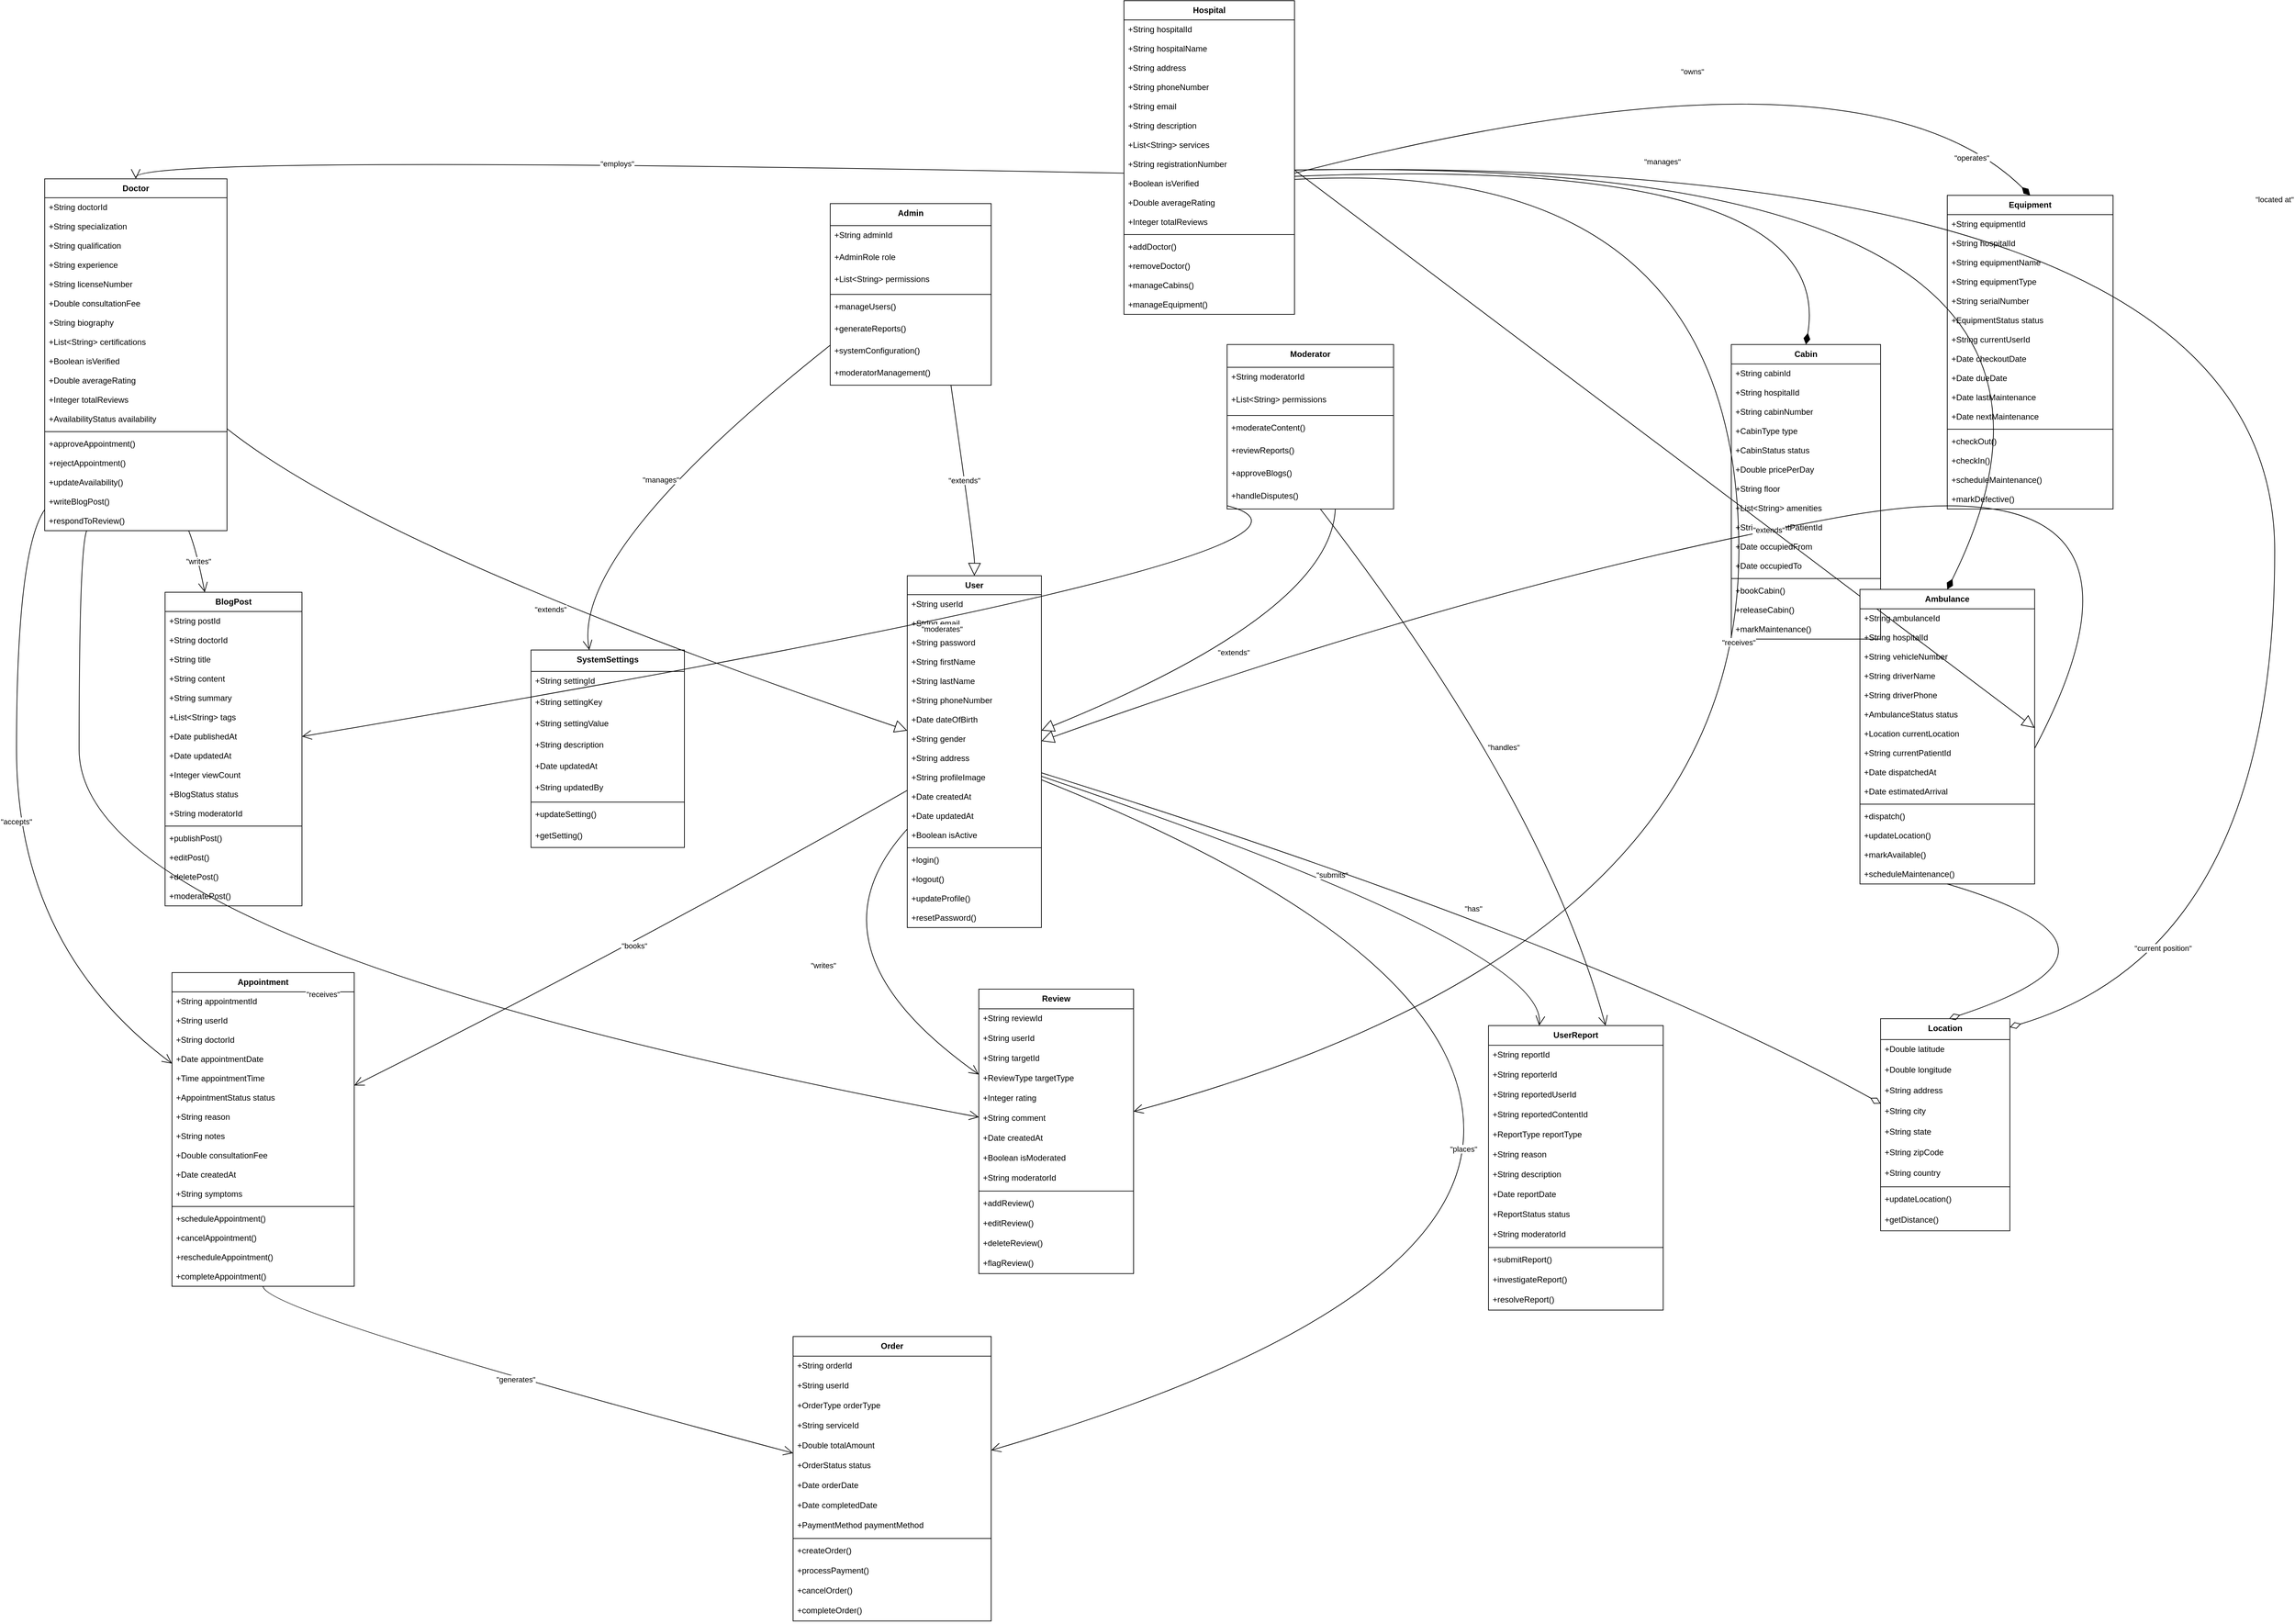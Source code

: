 <mxfile version="27.0.9">
  <diagram name="Page-1" id="h8WgiyQstKJDAHsQ-lrB">
    <mxGraphModel dx="4392" dy="2103" grid="1" gridSize="10" guides="1" tooltips="1" connect="1" arrows="1" fold="1" page="1" pageScale="1" pageWidth="827" pageHeight="1169" math="0" shadow="0">
      <root>
        <mxCell id="0" />
        <mxCell id="1" parent="0" />
        <mxCell id="t7g00nan9s0jNHVQrBZP-401" value="User" style="swimlane;fontStyle=1;align=center;verticalAlign=top;childLayout=stackLayout;horizontal=1;startSize=27.556;horizontalStack=0;resizeParent=1;resizeParentMax=0;resizeLast=0;collapsible=0;marginBottom=0;" parent="1" vertex="1">
          <mxGeometry x="1315" y="1126" width="195" height="511.556" as="geometry" />
        </mxCell>
        <mxCell id="t7g00nan9s0jNHVQrBZP-402" value="+String userId" style="text;strokeColor=none;fillColor=none;align=left;verticalAlign=top;spacingLeft=4;spacingRight=4;overflow=hidden;rotatable=0;points=[[0,0.5],[1,0.5]];portConstraint=eastwest;" parent="t7g00nan9s0jNHVQrBZP-401" vertex="1">
          <mxGeometry y="27.556" width="195" height="28" as="geometry" />
        </mxCell>
        <mxCell id="t7g00nan9s0jNHVQrBZP-403" value="+String email" style="text;strokeColor=none;fillColor=none;align=left;verticalAlign=top;spacingLeft=4;spacingRight=4;overflow=hidden;rotatable=0;points=[[0,0.5],[1,0.5]];portConstraint=eastwest;" parent="t7g00nan9s0jNHVQrBZP-401" vertex="1">
          <mxGeometry y="55.556" width="195" height="28" as="geometry" />
        </mxCell>
        <mxCell id="t7g00nan9s0jNHVQrBZP-404" value="+String password" style="text;strokeColor=none;fillColor=none;align=left;verticalAlign=top;spacingLeft=4;spacingRight=4;overflow=hidden;rotatable=0;points=[[0,0.5],[1,0.5]];portConstraint=eastwest;" parent="t7g00nan9s0jNHVQrBZP-401" vertex="1">
          <mxGeometry y="83.556" width="195" height="28" as="geometry" />
        </mxCell>
        <mxCell id="t7g00nan9s0jNHVQrBZP-405" value="+String firstName" style="text;strokeColor=none;fillColor=none;align=left;verticalAlign=top;spacingLeft=4;spacingRight=4;overflow=hidden;rotatable=0;points=[[0,0.5],[1,0.5]];portConstraint=eastwest;" parent="t7g00nan9s0jNHVQrBZP-401" vertex="1">
          <mxGeometry y="111.556" width="195" height="28" as="geometry" />
        </mxCell>
        <mxCell id="t7g00nan9s0jNHVQrBZP-406" value="+String lastName" style="text;strokeColor=none;fillColor=none;align=left;verticalAlign=top;spacingLeft=4;spacingRight=4;overflow=hidden;rotatable=0;points=[[0,0.5],[1,0.5]];portConstraint=eastwest;" parent="t7g00nan9s0jNHVQrBZP-401" vertex="1">
          <mxGeometry y="139.556" width="195" height="28" as="geometry" />
        </mxCell>
        <mxCell id="t7g00nan9s0jNHVQrBZP-407" value="+String phoneNumber" style="text;strokeColor=none;fillColor=none;align=left;verticalAlign=top;spacingLeft=4;spacingRight=4;overflow=hidden;rotatable=0;points=[[0,0.5],[1,0.5]];portConstraint=eastwest;" parent="t7g00nan9s0jNHVQrBZP-401" vertex="1">
          <mxGeometry y="167.556" width="195" height="28" as="geometry" />
        </mxCell>
        <mxCell id="t7g00nan9s0jNHVQrBZP-408" value="+Date dateOfBirth" style="text;strokeColor=none;fillColor=none;align=left;verticalAlign=top;spacingLeft=4;spacingRight=4;overflow=hidden;rotatable=0;points=[[0,0.5],[1,0.5]];portConstraint=eastwest;" parent="t7g00nan9s0jNHVQrBZP-401" vertex="1">
          <mxGeometry y="195.556" width="195" height="28" as="geometry" />
        </mxCell>
        <mxCell id="t7g00nan9s0jNHVQrBZP-409" value="+String gender" style="text;strokeColor=none;fillColor=none;align=left;verticalAlign=top;spacingLeft=4;spacingRight=4;overflow=hidden;rotatable=0;points=[[0,0.5],[1,0.5]];portConstraint=eastwest;" parent="t7g00nan9s0jNHVQrBZP-401" vertex="1">
          <mxGeometry y="223.556" width="195" height="28" as="geometry" />
        </mxCell>
        <mxCell id="t7g00nan9s0jNHVQrBZP-410" value="+String address" style="text;strokeColor=none;fillColor=none;align=left;verticalAlign=top;spacingLeft=4;spacingRight=4;overflow=hidden;rotatable=0;points=[[0,0.5],[1,0.5]];portConstraint=eastwest;" parent="t7g00nan9s0jNHVQrBZP-401" vertex="1">
          <mxGeometry y="251.556" width="195" height="28" as="geometry" />
        </mxCell>
        <mxCell id="t7g00nan9s0jNHVQrBZP-411" value="+String profileImage" style="text;strokeColor=none;fillColor=none;align=left;verticalAlign=top;spacingLeft=4;spacingRight=4;overflow=hidden;rotatable=0;points=[[0,0.5],[1,0.5]];portConstraint=eastwest;" parent="t7g00nan9s0jNHVQrBZP-401" vertex="1">
          <mxGeometry y="279.556" width="195" height="28" as="geometry" />
        </mxCell>
        <mxCell id="t7g00nan9s0jNHVQrBZP-412" value="+Date createdAt" style="text;strokeColor=none;fillColor=none;align=left;verticalAlign=top;spacingLeft=4;spacingRight=4;overflow=hidden;rotatable=0;points=[[0,0.5],[1,0.5]];portConstraint=eastwest;" parent="t7g00nan9s0jNHVQrBZP-401" vertex="1">
          <mxGeometry y="307.556" width="195" height="28" as="geometry" />
        </mxCell>
        <mxCell id="t7g00nan9s0jNHVQrBZP-413" value="+Date updatedAt" style="text;strokeColor=none;fillColor=none;align=left;verticalAlign=top;spacingLeft=4;spacingRight=4;overflow=hidden;rotatable=0;points=[[0,0.5],[1,0.5]];portConstraint=eastwest;" parent="t7g00nan9s0jNHVQrBZP-401" vertex="1">
          <mxGeometry y="335.556" width="195" height="28" as="geometry" />
        </mxCell>
        <mxCell id="t7g00nan9s0jNHVQrBZP-414" value="+Boolean isActive" style="text;strokeColor=none;fillColor=none;align=left;verticalAlign=top;spacingLeft=4;spacingRight=4;overflow=hidden;rotatable=0;points=[[0,0.5],[1,0.5]];portConstraint=eastwest;" parent="t7g00nan9s0jNHVQrBZP-401" vertex="1">
          <mxGeometry y="363.556" width="195" height="28" as="geometry" />
        </mxCell>
        <mxCell id="t7g00nan9s0jNHVQrBZP-415" style="line;strokeWidth=1;fillColor=none;align=left;verticalAlign=middle;spacingTop=-1;spacingLeft=3;spacingRight=3;rotatable=0;labelPosition=right;points=[];portConstraint=eastwest;strokeColor=inherit;" parent="t7g00nan9s0jNHVQrBZP-401" vertex="1">
          <mxGeometry y="391.556" width="195" height="8" as="geometry" />
        </mxCell>
        <mxCell id="t7g00nan9s0jNHVQrBZP-416" value="+login()" style="text;strokeColor=none;fillColor=none;align=left;verticalAlign=top;spacingLeft=4;spacingRight=4;overflow=hidden;rotatable=0;points=[[0,0.5],[1,0.5]];portConstraint=eastwest;" parent="t7g00nan9s0jNHVQrBZP-401" vertex="1">
          <mxGeometry y="399.556" width="195" height="28" as="geometry" />
        </mxCell>
        <mxCell id="t7g00nan9s0jNHVQrBZP-417" value="+logout()" style="text;strokeColor=none;fillColor=none;align=left;verticalAlign=top;spacingLeft=4;spacingRight=4;overflow=hidden;rotatable=0;points=[[0,0.5],[1,0.5]];portConstraint=eastwest;" parent="t7g00nan9s0jNHVQrBZP-401" vertex="1">
          <mxGeometry y="427.556" width="195" height="28" as="geometry" />
        </mxCell>
        <mxCell id="t7g00nan9s0jNHVQrBZP-418" value="+updateProfile()" style="text;strokeColor=none;fillColor=none;align=left;verticalAlign=top;spacingLeft=4;spacingRight=4;overflow=hidden;rotatable=0;points=[[0,0.5],[1,0.5]];portConstraint=eastwest;" parent="t7g00nan9s0jNHVQrBZP-401" vertex="1">
          <mxGeometry y="455.556" width="195" height="28" as="geometry" />
        </mxCell>
        <mxCell id="t7g00nan9s0jNHVQrBZP-419" value="+resetPassword()" style="text;strokeColor=none;fillColor=none;align=left;verticalAlign=top;spacingLeft=4;spacingRight=4;overflow=hidden;rotatable=0;points=[[0,0.5],[1,0.5]];portConstraint=eastwest;" parent="t7g00nan9s0jNHVQrBZP-401" vertex="1">
          <mxGeometry y="483.556" width="195" height="28" as="geometry" />
        </mxCell>
        <mxCell id="t7g00nan9s0jNHVQrBZP-420" value="Doctor" style="swimlane;fontStyle=1;align=center;verticalAlign=top;childLayout=stackLayout;horizontal=1;startSize=27.556;horizontalStack=0;resizeParent=1;resizeParentMax=0;resizeLast=0;collapsible=0;marginBottom=0;" parent="1" vertex="1">
          <mxGeometry x="61" y="549" width="265" height="511.556" as="geometry" />
        </mxCell>
        <mxCell id="t7g00nan9s0jNHVQrBZP-421" value="+String doctorId" style="text;strokeColor=none;fillColor=none;align=left;verticalAlign=top;spacingLeft=4;spacingRight=4;overflow=hidden;rotatable=0;points=[[0,0.5],[1,0.5]];portConstraint=eastwest;" parent="t7g00nan9s0jNHVQrBZP-420" vertex="1">
          <mxGeometry y="27.556" width="265" height="28" as="geometry" />
        </mxCell>
        <mxCell id="t7g00nan9s0jNHVQrBZP-422" value="+String specialization" style="text;strokeColor=none;fillColor=none;align=left;verticalAlign=top;spacingLeft=4;spacingRight=4;overflow=hidden;rotatable=0;points=[[0,0.5],[1,0.5]];portConstraint=eastwest;" parent="t7g00nan9s0jNHVQrBZP-420" vertex="1">
          <mxGeometry y="55.556" width="265" height="28" as="geometry" />
        </mxCell>
        <mxCell id="t7g00nan9s0jNHVQrBZP-423" value="+String qualification" style="text;strokeColor=none;fillColor=none;align=left;verticalAlign=top;spacingLeft=4;spacingRight=4;overflow=hidden;rotatable=0;points=[[0,0.5],[1,0.5]];portConstraint=eastwest;" parent="t7g00nan9s0jNHVQrBZP-420" vertex="1">
          <mxGeometry y="83.556" width="265" height="28" as="geometry" />
        </mxCell>
        <mxCell id="t7g00nan9s0jNHVQrBZP-424" value="+String experience" style="text;strokeColor=none;fillColor=none;align=left;verticalAlign=top;spacingLeft=4;spacingRight=4;overflow=hidden;rotatable=0;points=[[0,0.5],[1,0.5]];portConstraint=eastwest;" parent="t7g00nan9s0jNHVQrBZP-420" vertex="1">
          <mxGeometry y="111.556" width="265" height="28" as="geometry" />
        </mxCell>
        <mxCell id="t7g00nan9s0jNHVQrBZP-425" value="+String licenseNumber" style="text;strokeColor=none;fillColor=none;align=left;verticalAlign=top;spacingLeft=4;spacingRight=4;overflow=hidden;rotatable=0;points=[[0,0.5],[1,0.5]];portConstraint=eastwest;" parent="t7g00nan9s0jNHVQrBZP-420" vertex="1">
          <mxGeometry y="139.556" width="265" height="28" as="geometry" />
        </mxCell>
        <mxCell id="t7g00nan9s0jNHVQrBZP-426" value="+Double consultationFee" style="text;strokeColor=none;fillColor=none;align=left;verticalAlign=top;spacingLeft=4;spacingRight=4;overflow=hidden;rotatable=0;points=[[0,0.5],[1,0.5]];portConstraint=eastwest;" parent="t7g00nan9s0jNHVQrBZP-420" vertex="1">
          <mxGeometry y="167.556" width="265" height="28" as="geometry" />
        </mxCell>
        <mxCell id="t7g00nan9s0jNHVQrBZP-427" value="+String biography" style="text;strokeColor=none;fillColor=none;align=left;verticalAlign=top;spacingLeft=4;spacingRight=4;overflow=hidden;rotatable=0;points=[[0,0.5],[1,0.5]];portConstraint=eastwest;" parent="t7g00nan9s0jNHVQrBZP-420" vertex="1">
          <mxGeometry y="195.556" width="265" height="28" as="geometry" />
        </mxCell>
        <mxCell id="t7g00nan9s0jNHVQrBZP-428" value="+List&lt;String&gt; certifications" style="text;strokeColor=none;fillColor=none;align=left;verticalAlign=top;spacingLeft=4;spacingRight=4;overflow=hidden;rotatable=0;points=[[0,0.5],[1,0.5]];portConstraint=eastwest;" parent="t7g00nan9s0jNHVQrBZP-420" vertex="1">
          <mxGeometry y="223.556" width="265" height="28" as="geometry" />
        </mxCell>
        <mxCell id="t7g00nan9s0jNHVQrBZP-429" value="+Boolean isVerified" style="text;strokeColor=none;fillColor=none;align=left;verticalAlign=top;spacingLeft=4;spacingRight=4;overflow=hidden;rotatable=0;points=[[0,0.5],[1,0.5]];portConstraint=eastwest;" parent="t7g00nan9s0jNHVQrBZP-420" vertex="1">
          <mxGeometry y="251.556" width="265" height="28" as="geometry" />
        </mxCell>
        <mxCell id="t7g00nan9s0jNHVQrBZP-430" value="+Double averageRating" style="text;strokeColor=none;fillColor=none;align=left;verticalAlign=top;spacingLeft=4;spacingRight=4;overflow=hidden;rotatable=0;points=[[0,0.5],[1,0.5]];portConstraint=eastwest;" parent="t7g00nan9s0jNHVQrBZP-420" vertex="1">
          <mxGeometry y="279.556" width="265" height="28" as="geometry" />
        </mxCell>
        <mxCell id="t7g00nan9s0jNHVQrBZP-431" value="+Integer totalReviews" style="text;strokeColor=none;fillColor=none;align=left;verticalAlign=top;spacingLeft=4;spacingRight=4;overflow=hidden;rotatable=0;points=[[0,0.5],[1,0.5]];portConstraint=eastwest;" parent="t7g00nan9s0jNHVQrBZP-420" vertex="1">
          <mxGeometry y="307.556" width="265" height="28" as="geometry" />
        </mxCell>
        <mxCell id="t7g00nan9s0jNHVQrBZP-432" value="+AvailabilityStatus availability" style="text;strokeColor=none;fillColor=none;align=left;verticalAlign=top;spacingLeft=4;spacingRight=4;overflow=hidden;rotatable=0;points=[[0,0.5],[1,0.5]];portConstraint=eastwest;" parent="t7g00nan9s0jNHVQrBZP-420" vertex="1">
          <mxGeometry y="335.556" width="265" height="28" as="geometry" />
        </mxCell>
        <mxCell id="t7g00nan9s0jNHVQrBZP-433" style="line;strokeWidth=1;fillColor=none;align=left;verticalAlign=middle;spacingTop=-1;spacingLeft=3;spacingRight=3;rotatable=0;labelPosition=right;points=[];portConstraint=eastwest;strokeColor=inherit;" parent="t7g00nan9s0jNHVQrBZP-420" vertex="1">
          <mxGeometry y="363.556" width="265" height="8" as="geometry" />
        </mxCell>
        <mxCell id="t7g00nan9s0jNHVQrBZP-434" value="+approveAppointment()" style="text;strokeColor=none;fillColor=none;align=left;verticalAlign=top;spacingLeft=4;spacingRight=4;overflow=hidden;rotatable=0;points=[[0,0.5],[1,0.5]];portConstraint=eastwest;" parent="t7g00nan9s0jNHVQrBZP-420" vertex="1">
          <mxGeometry y="371.556" width="265" height="28" as="geometry" />
        </mxCell>
        <mxCell id="t7g00nan9s0jNHVQrBZP-435" value="+rejectAppointment()" style="text;strokeColor=none;fillColor=none;align=left;verticalAlign=top;spacingLeft=4;spacingRight=4;overflow=hidden;rotatable=0;points=[[0,0.5],[1,0.5]];portConstraint=eastwest;" parent="t7g00nan9s0jNHVQrBZP-420" vertex="1">
          <mxGeometry y="399.556" width="265" height="28" as="geometry" />
        </mxCell>
        <mxCell id="t7g00nan9s0jNHVQrBZP-436" value="+updateAvailability()" style="text;strokeColor=none;fillColor=none;align=left;verticalAlign=top;spacingLeft=4;spacingRight=4;overflow=hidden;rotatable=0;points=[[0,0.5],[1,0.5]];portConstraint=eastwest;" parent="t7g00nan9s0jNHVQrBZP-420" vertex="1">
          <mxGeometry y="427.556" width="265" height="28" as="geometry" />
        </mxCell>
        <mxCell id="t7g00nan9s0jNHVQrBZP-437" value="+writeBlogPost()" style="text;strokeColor=none;fillColor=none;align=left;verticalAlign=top;spacingLeft=4;spacingRight=4;overflow=hidden;rotatable=0;points=[[0,0.5],[1,0.5]];portConstraint=eastwest;" parent="t7g00nan9s0jNHVQrBZP-420" vertex="1">
          <mxGeometry y="455.556" width="265" height="28" as="geometry" />
        </mxCell>
        <mxCell id="t7g00nan9s0jNHVQrBZP-438" value="+respondToReview()" style="text;strokeColor=none;fillColor=none;align=left;verticalAlign=top;spacingLeft=4;spacingRight=4;overflow=hidden;rotatable=0;points=[[0,0.5],[1,0.5]];portConstraint=eastwest;" parent="t7g00nan9s0jNHVQrBZP-420" vertex="1">
          <mxGeometry y="483.556" width="265" height="28" as="geometry" />
        </mxCell>
        <mxCell id="t7g00nan9s0jNHVQrBZP-439" value="Hospital" style="swimlane;fontStyle=1;align=center;verticalAlign=top;childLayout=stackLayout;horizontal=1;startSize=28;horizontalStack=0;resizeParent=1;resizeParentMax=0;resizeLast=0;collapsible=0;marginBottom=0;" parent="1" vertex="1">
          <mxGeometry x="1630" y="290" width="248" height="456" as="geometry" />
        </mxCell>
        <mxCell id="t7g00nan9s0jNHVQrBZP-440" value="+String hospitalId" style="text;strokeColor=none;fillColor=none;align=left;verticalAlign=top;spacingLeft=4;spacingRight=4;overflow=hidden;rotatable=0;points=[[0,0.5],[1,0.5]];portConstraint=eastwest;" parent="t7g00nan9s0jNHVQrBZP-439" vertex="1">
          <mxGeometry y="28" width="248" height="28" as="geometry" />
        </mxCell>
        <mxCell id="t7g00nan9s0jNHVQrBZP-441" value="+String hospitalName" style="text;strokeColor=none;fillColor=none;align=left;verticalAlign=top;spacingLeft=4;spacingRight=4;overflow=hidden;rotatable=0;points=[[0,0.5],[1,0.5]];portConstraint=eastwest;" parent="t7g00nan9s0jNHVQrBZP-439" vertex="1">
          <mxGeometry y="56" width="248" height="28" as="geometry" />
        </mxCell>
        <mxCell id="t7g00nan9s0jNHVQrBZP-442" value="+String address" style="text;strokeColor=none;fillColor=none;align=left;verticalAlign=top;spacingLeft=4;spacingRight=4;overflow=hidden;rotatable=0;points=[[0,0.5],[1,0.5]];portConstraint=eastwest;" parent="t7g00nan9s0jNHVQrBZP-439" vertex="1">
          <mxGeometry y="84" width="248" height="28" as="geometry" />
        </mxCell>
        <mxCell id="t7g00nan9s0jNHVQrBZP-443" value="+String phoneNumber" style="text;strokeColor=none;fillColor=none;align=left;verticalAlign=top;spacingLeft=4;spacingRight=4;overflow=hidden;rotatable=0;points=[[0,0.5],[1,0.5]];portConstraint=eastwest;" parent="t7g00nan9s0jNHVQrBZP-439" vertex="1">
          <mxGeometry y="112" width="248" height="28" as="geometry" />
        </mxCell>
        <mxCell id="t7g00nan9s0jNHVQrBZP-444" value="+String email" style="text;strokeColor=none;fillColor=none;align=left;verticalAlign=top;spacingLeft=4;spacingRight=4;overflow=hidden;rotatable=0;points=[[0,0.5],[1,0.5]];portConstraint=eastwest;" parent="t7g00nan9s0jNHVQrBZP-439" vertex="1">
          <mxGeometry y="140" width="248" height="28" as="geometry" />
        </mxCell>
        <mxCell id="t7g00nan9s0jNHVQrBZP-445" value="+String description" style="text;strokeColor=none;fillColor=none;align=left;verticalAlign=top;spacingLeft=4;spacingRight=4;overflow=hidden;rotatable=0;points=[[0,0.5],[1,0.5]];portConstraint=eastwest;" parent="t7g00nan9s0jNHVQrBZP-439" vertex="1">
          <mxGeometry y="168" width="248" height="28" as="geometry" />
        </mxCell>
        <mxCell id="t7g00nan9s0jNHVQrBZP-446" value="+List&lt;String&gt; services" style="text;strokeColor=none;fillColor=none;align=left;verticalAlign=top;spacingLeft=4;spacingRight=4;overflow=hidden;rotatable=0;points=[[0,0.5],[1,0.5]];portConstraint=eastwest;" parent="t7g00nan9s0jNHVQrBZP-439" vertex="1">
          <mxGeometry y="196" width="248" height="28" as="geometry" />
        </mxCell>
        <mxCell id="t7g00nan9s0jNHVQrBZP-447" value="+String registrationNumber" style="text;strokeColor=none;fillColor=none;align=left;verticalAlign=top;spacingLeft=4;spacingRight=4;overflow=hidden;rotatable=0;points=[[0,0.5],[1,0.5]];portConstraint=eastwest;" parent="t7g00nan9s0jNHVQrBZP-439" vertex="1">
          <mxGeometry y="224" width="248" height="28" as="geometry" />
        </mxCell>
        <mxCell id="t7g00nan9s0jNHVQrBZP-448" value="+Boolean isVerified" style="text;strokeColor=none;fillColor=none;align=left;verticalAlign=top;spacingLeft=4;spacingRight=4;overflow=hidden;rotatable=0;points=[[0,0.5],[1,0.5]];portConstraint=eastwest;" parent="t7g00nan9s0jNHVQrBZP-439" vertex="1">
          <mxGeometry y="252" width="248" height="28" as="geometry" />
        </mxCell>
        <mxCell id="t7g00nan9s0jNHVQrBZP-449" value="+Double averageRating" style="text;strokeColor=none;fillColor=none;align=left;verticalAlign=top;spacingLeft=4;spacingRight=4;overflow=hidden;rotatable=0;points=[[0,0.5],[1,0.5]];portConstraint=eastwest;" parent="t7g00nan9s0jNHVQrBZP-439" vertex="1">
          <mxGeometry y="280" width="248" height="28" as="geometry" />
        </mxCell>
        <mxCell id="t7g00nan9s0jNHVQrBZP-450" value="+Integer totalReviews" style="text;strokeColor=none;fillColor=none;align=left;verticalAlign=top;spacingLeft=4;spacingRight=4;overflow=hidden;rotatable=0;points=[[0,0.5],[1,0.5]];portConstraint=eastwest;" parent="t7g00nan9s0jNHVQrBZP-439" vertex="1">
          <mxGeometry y="308" width="248" height="28" as="geometry" />
        </mxCell>
        <mxCell id="t7g00nan9s0jNHVQrBZP-451" style="line;strokeWidth=1;fillColor=none;align=left;verticalAlign=middle;spacingTop=-1;spacingLeft=3;spacingRight=3;rotatable=0;labelPosition=right;points=[];portConstraint=eastwest;strokeColor=inherit;" parent="t7g00nan9s0jNHVQrBZP-439" vertex="1">
          <mxGeometry y="336" width="248" height="8" as="geometry" />
        </mxCell>
        <mxCell id="t7g00nan9s0jNHVQrBZP-452" value="+addDoctor()" style="text;strokeColor=none;fillColor=none;align=left;verticalAlign=top;spacingLeft=4;spacingRight=4;overflow=hidden;rotatable=0;points=[[0,0.5],[1,0.5]];portConstraint=eastwest;" parent="t7g00nan9s0jNHVQrBZP-439" vertex="1">
          <mxGeometry y="344" width="248" height="28" as="geometry" />
        </mxCell>
        <mxCell id="t7g00nan9s0jNHVQrBZP-453" value="+removeDoctor()" style="text;strokeColor=none;fillColor=none;align=left;verticalAlign=top;spacingLeft=4;spacingRight=4;overflow=hidden;rotatable=0;points=[[0,0.5],[1,0.5]];portConstraint=eastwest;" parent="t7g00nan9s0jNHVQrBZP-439" vertex="1">
          <mxGeometry y="372" width="248" height="28" as="geometry" />
        </mxCell>
        <mxCell id="t7g00nan9s0jNHVQrBZP-454" value="+manageCabins()" style="text;strokeColor=none;fillColor=none;align=left;verticalAlign=top;spacingLeft=4;spacingRight=4;overflow=hidden;rotatable=0;points=[[0,0.5],[1,0.5]];portConstraint=eastwest;" parent="t7g00nan9s0jNHVQrBZP-439" vertex="1">
          <mxGeometry y="400" width="248" height="28" as="geometry" />
        </mxCell>
        <mxCell id="t7g00nan9s0jNHVQrBZP-455" value="+manageEquipment()" style="text;strokeColor=none;fillColor=none;align=left;verticalAlign=top;spacingLeft=4;spacingRight=4;overflow=hidden;rotatable=0;points=[[0,0.5],[1,0.5]];portConstraint=eastwest;" parent="t7g00nan9s0jNHVQrBZP-439" vertex="1">
          <mxGeometry y="428" width="248" height="28" as="geometry" />
        </mxCell>
        <mxCell id="t7g00nan9s0jNHVQrBZP-456" value="Admin" style="swimlane;fontStyle=1;align=center;verticalAlign=top;childLayout=stackLayout;horizontal=1;startSize=32;horizontalStack=0;resizeParent=1;resizeParentMax=0;resizeLast=0;collapsible=0;marginBottom=0;" parent="1" vertex="1">
          <mxGeometry x="1203" y="585" width="234" height="264" as="geometry" />
        </mxCell>
        <mxCell id="t7g00nan9s0jNHVQrBZP-457" value="+String adminId" style="text;strokeColor=none;fillColor=none;align=left;verticalAlign=top;spacingLeft=4;spacingRight=4;overflow=hidden;rotatable=0;points=[[0,0.5],[1,0.5]];portConstraint=eastwest;" parent="t7g00nan9s0jNHVQrBZP-456" vertex="1">
          <mxGeometry y="32" width="234" height="32" as="geometry" />
        </mxCell>
        <mxCell id="t7g00nan9s0jNHVQrBZP-458" value="+AdminRole role" style="text;strokeColor=none;fillColor=none;align=left;verticalAlign=top;spacingLeft=4;spacingRight=4;overflow=hidden;rotatable=0;points=[[0,0.5],[1,0.5]];portConstraint=eastwest;" parent="t7g00nan9s0jNHVQrBZP-456" vertex="1">
          <mxGeometry y="64" width="234" height="32" as="geometry" />
        </mxCell>
        <mxCell id="t7g00nan9s0jNHVQrBZP-459" value="+List&lt;String&gt; permissions" style="text;strokeColor=none;fillColor=none;align=left;verticalAlign=top;spacingLeft=4;spacingRight=4;overflow=hidden;rotatable=0;points=[[0,0.5],[1,0.5]];portConstraint=eastwest;" parent="t7g00nan9s0jNHVQrBZP-456" vertex="1">
          <mxGeometry y="96" width="234" height="32" as="geometry" />
        </mxCell>
        <mxCell id="t7g00nan9s0jNHVQrBZP-460" style="line;strokeWidth=1;fillColor=none;align=left;verticalAlign=middle;spacingTop=-1;spacingLeft=3;spacingRight=3;rotatable=0;labelPosition=right;points=[];portConstraint=eastwest;strokeColor=inherit;" parent="t7g00nan9s0jNHVQrBZP-456" vertex="1">
          <mxGeometry y="128" width="234" height="8" as="geometry" />
        </mxCell>
        <mxCell id="t7g00nan9s0jNHVQrBZP-461" value="+manageUsers()" style="text;strokeColor=none;fillColor=none;align=left;verticalAlign=top;spacingLeft=4;spacingRight=4;overflow=hidden;rotatable=0;points=[[0,0.5],[1,0.5]];portConstraint=eastwest;" parent="t7g00nan9s0jNHVQrBZP-456" vertex="1">
          <mxGeometry y="136" width="234" height="32" as="geometry" />
        </mxCell>
        <mxCell id="t7g00nan9s0jNHVQrBZP-462" value="+generateReports()" style="text;strokeColor=none;fillColor=none;align=left;verticalAlign=top;spacingLeft=4;spacingRight=4;overflow=hidden;rotatable=0;points=[[0,0.5],[1,0.5]];portConstraint=eastwest;" parent="t7g00nan9s0jNHVQrBZP-456" vertex="1">
          <mxGeometry y="168" width="234" height="32" as="geometry" />
        </mxCell>
        <mxCell id="t7g00nan9s0jNHVQrBZP-463" value="+systemConfiguration()" style="text;strokeColor=none;fillColor=none;align=left;verticalAlign=top;spacingLeft=4;spacingRight=4;overflow=hidden;rotatable=0;points=[[0,0.5],[1,0.5]];portConstraint=eastwest;" parent="t7g00nan9s0jNHVQrBZP-456" vertex="1">
          <mxGeometry y="200" width="234" height="32" as="geometry" />
        </mxCell>
        <mxCell id="t7g00nan9s0jNHVQrBZP-464" value="+moderatorManagement()" style="text;strokeColor=none;fillColor=none;align=left;verticalAlign=top;spacingLeft=4;spacingRight=4;overflow=hidden;rotatable=0;points=[[0,0.5],[1,0.5]];portConstraint=eastwest;" parent="t7g00nan9s0jNHVQrBZP-456" vertex="1">
          <mxGeometry y="232" width="234" height="32" as="geometry" />
        </mxCell>
        <mxCell id="t7g00nan9s0jNHVQrBZP-465" value="Moderator" style="swimlane;fontStyle=1;align=center;verticalAlign=top;childLayout=stackLayout;horizontal=1;startSize=33.143;horizontalStack=0;resizeParent=1;resizeParentMax=0;resizeLast=0;collapsible=0;marginBottom=0;" parent="1" vertex="1">
          <mxGeometry x="1780" y="789.86" width="242" height="239.143" as="geometry" />
        </mxCell>
        <mxCell id="t7g00nan9s0jNHVQrBZP-466" value="+String moderatorId" style="text;strokeColor=none;fillColor=none;align=left;verticalAlign=top;spacingLeft=4;spacingRight=4;overflow=hidden;rotatable=0;points=[[0,0.5],[1,0.5]];portConstraint=eastwest;" parent="t7g00nan9s0jNHVQrBZP-465" vertex="1">
          <mxGeometry y="33.143" width="242" height="33" as="geometry" />
        </mxCell>
        <mxCell id="t7g00nan9s0jNHVQrBZP-467" value="+List&lt;String&gt; permissions" style="text;strokeColor=none;fillColor=none;align=left;verticalAlign=top;spacingLeft=4;spacingRight=4;overflow=hidden;rotatable=0;points=[[0,0.5],[1,0.5]];portConstraint=eastwest;" parent="t7g00nan9s0jNHVQrBZP-465" vertex="1">
          <mxGeometry y="66.143" width="242" height="33" as="geometry" />
        </mxCell>
        <mxCell id="t7g00nan9s0jNHVQrBZP-468" style="line;strokeWidth=1;fillColor=none;align=left;verticalAlign=middle;spacingTop=-1;spacingLeft=3;spacingRight=3;rotatable=0;labelPosition=right;points=[];portConstraint=eastwest;strokeColor=inherit;" parent="t7g00nan9s0jNHVQrBZP-465" vertex="1">
          <mxGeometry y="99.143" width="242" height="8" as="geometry" />
        </mxCell>
        <mxCell id="t7g00nan9s0jNHVQrBZP-469" value="+moderateContent()" style="text;strokeColor=none;fillColor=none;align=left;verticalAlign=top;spacingLeft=4;spacingRight=4;overflow=hidden;rotatable=0;points=[[0,0.5],[1,0.5]];portConstraint=eastwest;" parent="t7g00nan9s0jNHVQrBZP-465" vertex="1">
          <mxGeometry y="107.143" width="242" height="33" as="geometry" />
        </mxCell>
        <mxCell id="t7g00nan9s0jNHVQrBZP-470" value="+reviewReports()" style="text;strokeColor=none;fillColor=none;align=left;verticalAlign=top;spacingLeft=4;spacingRight=4;overflow=hidden;rotatable=0;points=[[0,0.5],[1,0.5]];portConstraint=eastwest;" parent="t7g00nan9s0jNHVQrBZP-465" vertex="1">
          <mxGeometry y="140.143" width="242" height="33" as="geometry" />
        </mxCell>
        <mxCell id="t7g00nan9s0jNHVQrBZP-471" value="+approveBlogs()" style="text;strokeColor=none;fillColor=none;align=left;verticalAlign=top;spacingLeft=4;spacingRight=4;overflow=hidden;rotatable=0;points=[[0,0.5],[1,0.5]];portConstraint=eastwest;" parent="t7g00nan9s0jNHVQrBZP-465" vertex="1">
          <mxGeometry y="173.143" width="242" height="33" as="geometry" />
        </mxCell>
        <mxCell id="t7g00nan9s0jNHVQrBZP-472" value="+handleDisputes()" style="text;strokeColor=none;fillColor=none;align=left;verticalAlign=top;spacingLeft=4;spacingRight=4;overflow=hidden;rotatable=0;points=[[0,0.5],[1,0.5]];portConstraint=eastwest;" parent="t7g00nan9s0jNHVQrBZP-465" vertex="1">
          <mxGeometry y="206.143" width="242" height="33" as="geometry" />
        </mxCell>
        <mxCell id="t7g00nan9s0jNHVQrBZP-473" value="Appointment" style="swimlane;fontStyle=1;align=center;verticalAlign=top;childLayout=stackLayout;horizontal=1;startSize=28;horizontalStack=0;resizeParent=1;resizeParentMax=0;resizeLast=0;collapsible=0;marginBottom=0;" parent="1" vertex="1">
          <mxGeometry x="246" y="1703" width="265" height="456" as="geometry" />
        </mxCell>
        <mxCell id="t7g00nan9s0jNHVQrBZP-474" value="+String appointmentId" style="text;strokeColor=none;fillColor=none;align=left;verticalAlign=top;spacingLeft=4;spacingRight=4;overflow=hidden;rotatable=0;points=[[0,0.5],[1,0.5]];portConstraint=eastwest;" parent="t7g00nan9s0jNHVQrBZP-473" vertex="1">
          <mxGeometry y="28" width="265" height="28" as="geometry" />
        </mxCell>
        <mxCell id="t7g00nan9s0jNHVQrBZP-475" value="+String userId" style="text;strokeColor=none;fillColor=none;align=left;verticalAlign=top;spacingLeft=4;spacingRight=4;overflow=hidden;rotatable=0;points=[[0,0.5],[1,0.5]];portConstraint=eastwest;" parent="t7g00nan9s0jNHVQrBZP-473" vertex="1">
          <mxGeometry y="56" width="265" height="28" as="geometry" />
        </mxCell>
        <mxCell id="t7g00nan9s0jNHVQrBZP-476" value="+String doctorId" style="text;strokeColor=none;fillColor=none;align=left;verticalAlign=top;spacingLeft=4;spacingRight=4;overflow=hidden;rotatable=0;points=[[0,0.5],[1,0.5]];portConstraint=eastwest;" parent="t7g00nan9s0jNHVQrBZP-473" vertex="1">
          <mxGeometry y="84" width="265" height="28" as="geometry" />
        </mxCell>
        <mxCell id="t7g00nan9s0jNHVQrBZP-477" value="+Date appointmentDate" style="text;strokeColor=none;fillColor=none;align=left;verticalAlign=top;spacingLeft=4;spacingRight=4;overflow=hidden;rotatable=0;points=[[0,0.5],[1,0.5]];portConstraint=eastwest;" parent="t7g00nan9s0jNHVQrBZP-473" vertex="1">
          <mxGeometry y="112" width="265" height="28" as="geometry" />
        </mxCell>
        <mxCell id="t7g00nan9s0jNHVQrBZP-478" value="+Time appointmentTime" style="text;strokeColor=none;fillColor=none;align=left;verticalAlign=top;spacingLeft=4;spacingRight=4;overflow=hidden;rotatable=0;points=[[0,0.5],[1,0.5]];portConstraint=eastwest;" parent="t7g00nan9s0jNHVQrBZP-473" vertex="1">
          <mxGeometry y="140" width="265" height="28" as="geometry" />
        </mxCell>
        <mxCell id="t7g00nan9s0jNHVQrBZP-479" value="+AppointmentStatus status" style="text;strokeColor=none;fillColor=none;align=left;verticalAlign=top;spacingLeft=4;spacingRight=4;overflow=hidden;rotatable=0;points=[[0,0.5],[1,0.5]];portConstraint=eastwest;" parent="t7g00nan9s0jNHVQrBZP-473" vertex="1">
          <mxGeometry y="168" width="265" height="28" as="geometry" />
        </mxCell>
        <mxCell id="t7g00nan9s0jNHVQrBZP-480" value="+String reason" style="text;strokeColor=none;fillColor=none;align=left;verticalAlign=top;spacingLeft=4;spacingRight=4;overflow=hidden;rotatable=0;points=[[0,0.5],[1,0.5]];portConstraint=eastwest;" parent="t7g00nan9s0jNHVQrBZP-473" vertex="1">
          <mxGeometry y="196" width="265" height="28" as="geometry" />
        </mxCell>
        <mxCell id="t7g00nan9s0jNHVQrBZP-481" value="+String notes" style="text;strokeColor=none;fillColor=none;align=left;verticalAlign=top;spacingLeft=4;spacingRight=4;overflow=hidden;rotatable=0;points=[[0,0.5],[1,0.5]];portConstraint=eastwest;" parent="t7g00nan9s0jNHVQrBZP-473" vertex="1">
          <mxGeometry y="224" width="265" height="28" as="geometry" />
        </mxCell>
        <mxCell id="t7g00nan9s0jNHVQrBZP-482" value="+Double consultationFee" style="text;strokeColor=none;fillColor=none;align=left;verticalAlign=top;spacingLeft=4;spacingRight=4;overflow=hidden;rotatable=0;points=[[0,0.5],[1,0.5]];portConstraint=eastwest;" parent="t7g00nan9s0jNHVQrBZP-473" vertex="1">
          <mxGeometry y="252" width="265" height="28" as="geometry" />
        </mxCell>
        <mxCell id="t7g00nan9s0jNHVQrBZP-483" value="+Date createdAt" style="text;strokeColor=none;fillColor=none;align=left;verticalAlign=top;spacingLeft=4;spacingRight=4;overflow=hidden;rotatable=0;points=[[0,0.5],[1,0.5]];portConstraint=eastwest;" parent="t7g00nan9s0jNHVQrBZP-473" vertex="1">
          <mxGeometry y="280" width="265" height="28" as="geometry" />
        </mxCell>
        <mxCell id="t7g00nan9s0jNHVQrBZP-484" value="+String symptoms" style="text;strokeColor=none;fillColor=none;align=left;verticalAlign=top;spacingLeft=4;spacingRight=4;overflow=hidden;rotatable=0;points=[[0,0.5],[1,0.5]];portConstraint=eastwest;" parent="t7g00nan9s0jNHVQrBZP-473" vertex="1">
          <mxGeometry y="308" width="265" height="28" as="geometry" />
        </mxCell>
        <mxCell id="t7g00nan9s0jNHVQrBZP-485" style="line;strokeWidth=1;fillColor=none;align=left;verticalAlign=middle;spacingTop=-1;spacingLeft=3;spacingRight=3;rotatable=0;labelPosition=right;points=[];portConstraint=eastwest;strokeColor=inherit;" parent="t7g00nan9s0jNHVQrBZP-473" vertex="1">
          <mxGeometry y="336" width="265" height="8" as="geometry" />
        </mxCell>
        <mxCell id="t7g00nan9s0jNHVQrBZP-486" value="+scheduleAppointment()" style="text;strokeColor=none;fillColor=none;align=left;verticalAlign=top;spacingLeft=4;spacingRight=4;overflow=hidden;rotatable=0;points=[[0,0.5],[1,0.5]];portConstraint=eastwest;" parent="t7g00nan9s0jNHVQrBZP-473" vertex="1">
          <mxGeometry y="344" width="265" height="28" as="geometry" />
        </mxCell>
        <mxCell id="t7g00nan9s0jNHVQrBZP-487" value="+cancelAppointment()" style="text;strokeColor=none;fillColor=none;align=left;verticalAlign=top;spacingLeft=4;spacingRight=4;overflow=hidden;rotatable=0;points=[[0,0.5],[1,0.5]];portConstraint=eastwest;" parent="t7g00nan9s0jNHVQrBZP-473" vertex="1">
          <mxGeometry y="372" width="265" height="28" as="geometry" />
        </mxCell>
        <mxCell id="t7g00nan9s0jNHVQrBZP-488" value="+rescheduleAppointment()" style="text;strokeColor=none;fillColor=none;align=left;verticalAlign=top;spacingLeft=4;spacingRight=4;overflow=hidden;rotatable=0;points=[[0,0.5],[1,0.5]];portConstraint=eastwest;" parent="t7g00nan9s0jNHVQrBZP-473" vertex="1">
          <mxGeometry y="400" width="265" height="28" as="geometry" />
        </mxCell>
        <mxCell id="t7g00nan9s0jNHVQrBZP-489" value="+completeAppointment()" style="text;strokeColor=none;fillColor=none;align=left;verticalAlign=top;spacingLeft=4;spacingRight=4;overflow=hidden;rotatable=0;points=[[0,0.5],[1,0.5]];portConstraint=eastwest;" parent="t7g00nan9s0jNHVQrBZP-473" vertex="1">
          <mxGeometry y="428" width="265" height="28" as="geometry" />
        </mxCell>
        <mxCell id="t7g00nan9s0jNHVQrBZP-497" value="Review" style="swimlane;fontStyle=1;align=center;verticalAlign=top;childLayout=stackLayout;horizontal=1;startSize=28.571;horizontalStack=0;resizeParent=1;resizeParentMax=0;resizeLast=0;collapsible=0;marginBottom=0;" parent="1" vertex="1">
          <mxGeometry x="1419" y="1727" width="225" height="413.571" as="geometry" />
        </mxCell>
        <mxCell id="t7g00nan9s0jNHVQrBZP-498" value="+String reviewId" style="text;strokeColor=none;fillColor=none;align=left;verticalAlign=top;spacingLeft=4;spacingRight=4;overflow=hidden;rotatable=0;points=[[0,0.5],[1,0.5]];portConstraint=eastwest;" parent="t7g00nan9s0jNHVQrBZP-497" vertex="1">
          <mxGeometry y="28.571" width="225" height="29" as="geometry" />
        </mxCell>
        <mxCell id="t7g00nan9s0jNHVQrBZP-499" value="+String userId" style="text;strokeColor=none;fillColor=none;align=left;verticalAlign=top;spacingLeft=4;spacingRight=4;overflow=hidden;rotatable=0;points=[[0,0.5],[1,0.5]];portConstraint=eastwest;" parent="t7g00nan9s0jNHVQrBZP-497" vertex="1">
          <mxGeometry y="57.571" width="225" height="29" as="geometry" />
        </mxCell>
        <mxCell id="t7g00nan9s0jNHVQrBZP-500" value="+String targetId" style="text;strokeColor=none;fillColor=none;align=left;verticalAlign=top;spacingLeft=4;spacingRight=4;overflow=hidden;rotatable=0;points=[[0,0.5],[1,0.5]];portConstraint=eastwest;" parent="t7g00nan9s0jNHVQrBZP-497" vertex="1">
          <mxGeometry y="86.571" width="225" height="29" as="geometry" />
        </mxCell>
        <mxCell id="t7g00nan9s0jNHVQrBZP-501" value="+ReviewType targetType" style="text;strokeColor=none;fillColor=none;align=left;verticalAlign=top;spacingLeft=4;spacingRight=4;overflow=hidden;rotatable=0;points=[[0,0.5],[1,0.5]];portConstraint=eastwest;" parent="t7g00nan9s0jNHVQrBZP-497" vertex="1">
          <mxGeometry y="115.571" width="225" height="29" as="geometry" />
        </mxCell>
        <mxCell id="t7g00nan9s0jNHVQrBZP-502" value="+Integer rating" style="text;strokeColor=none;fillColor=none;align=left;verticalAlign=top;spacingLeft=4;spacingRight=4;overflow=hidden;rotatable=0;points=[[0,0.5],[1,0.5]];portConstraint=eastwest;" parent="t7g00nan9s0jNHVQrBZP-497" vertex="1">
          <mxGeometry y="144.571" width="225" height="29" as="geometry" />
        </mxCell>
        <mxCell id="t7g00nan9s0jNHVQrBZP-503" value="+String comment" style="text;strokeColor=none;fillColor=none;align=left;verticalAlign=top;spacingLeft=4;spacingRight=4;overflow=hidden;rotatable=0;points=[[0,0.5],[1,0.5]];portConstraint=eastwest;" parent="t7g00nan9s0jNHVQrBZP-497" vertex="1">
          <mxGeometry y="173.571" width="225" height="29" as="geometry" />
        </mxCell>
        <mxCell id="t7g00nan9s0jNHVQrBZP-504" value="+Date createdAt" style="text;strokeColor=none;fillColor=none;align=left;verticalAlign=top;spacingLeft=4;spacingRight=4;overflow=hidden;rotatable=0;points=[[0,0.5],[1,0.5]];portConstraint=eastwest;" parent="t7g00nan9s0jNHVQrBZP-497" vertex="1">
          <mxGeometry y="202.571" width="225" height="29" as="geometry" />
        </mxCell>
        <mxCell id="t7g00nan9s0jNHVQrBZP-505" value="+Boolean isModerated" style="text;strokeColor=none;fillColor=none;align=left;verticalAlign=top;spacingLeft=4;spacingRight=4;overflow=hidden;rotatable=0;points=[[0,0.5],[1,0.5]];portConstraint=eastwest;" parent="t7g00nan9s0jNHVQrBZP-497" vertex="1">
          <mxGeometry y="231.571" width="225" height="29" as="geometry" />
        </mxCell>
        <mxCell id="t7g00nan9s0jNHVQrBZP-506" value="+String moderatorId" style="text;strokeColor=none;fillColor=none;align=left;verticalAlign=top;spacingLeft=4;spacingRight=4;overflow=hidden;rotatable=0;points=[[0,0.5],[1,0.5]];portConstraint=eastwest;" parent="t7g00nan9s0jNHVQrBZP-497" vertex="1">
          <mxGeometry y="260.571" width="225" height="29" as="geometry" />
        </mxCell>
        <mxCell id="t7g00nan9s0jNHVQrBZP-507" style="line;strokeWidth=1;fillColor=none;align=left;verticalAlign=middle;spacingTop=-1;spacingLeft=3;spacingRight=3;rotatable=0;labelPosition=right;points=[];portConstraint=eastwest;strokeColor=inherit;" parent="t7g00nan9s0jNHVQrBZP-497" vertex="1">
          <mxGeometry y="289.571" width="225" height="8" as="geometry" />
        </mxCell>
        <mxCell id="t7g00nan9s0jNHVQrBZP-508" value="+addReview()" style="text;strokeColor=none;fillColor=none;align=left;verticalAlign=top;spacingLeft=4;spacingRight=4;overflow=hidden;rotatable=0;points=[[0,0.5],[1,0.5]];portConstraint=eastwest;" parent="t7g00nan9s0jNHVQrBZP-497" vertex="1">
          <mxGeometry y="297.571" width="225" height="29" as="geometry" />
        </mxCell>
        <mxCell id="t7g00nan9s0jNHVQrBZP-509" value="+editReview()" style="text;strokeColor=none;fillColor=none;align=left;verticalAlign=top;spacingLeft=4;spacingRight=4;overflow=hidden;rotatable=0;points=[[0,0.5],[1,0.5]];portConstraint=eastwest;" parent="t7g00nan9s0jNHVQrBZP-497" vertex="1">
          <mxGeometry y="326.571" width="225" height="29" as="geometry" />
        </mxCell>
        <mxCell id="t7g00nan9s0jNHVQrBZP-510" value="+deleteReview()" style="text;strokeColor=none;fillColor=none;align=left;verticalAlign=top;spacingLeft=4;spacingRight=4;overflow=hidden;rotatable=0;points=[[0,0.5],[1,0.5]];portConstraint=eastwest;" parent="t7g00nan9s0jNHVQrBZP-497" vertex="1">
          <mxGeometry y="355.571" width="225" height="29" as="geometry" />
        </mxCell>
        <mxCell id="t7g00nan9s0jNHVQrBZP-511" value="+flagReview()" style="text;strokeColor=none;fillColor=none;align=left;verticalAlign=top;spacingLeft=4;spacingRight=4;overflow=hidden;rotatable=0;points=[[0,0.5],[1,0.5]];portConstraint=eastwest;" parent="t7g00nan9s0jNHVQrBZP-497" vertex="1">
          <mxGeometry y="384.571" width="225" height="29" as="geometry" />
        </mxCell>
        <mxCell id="t7g00nan9s0jNHVQrBZP-517" value="BlogPost" style="swimlane;fontStyle=1;align=center;verticalAlign=top;childLayout=stackLayout;horizontal=1;startSize=28;horizontalStack=0;resizeParent=1;resizeParentMax=0;resizeLast=0;collapsible=0;marginBottom=0;" parent="1" vertex="1">
          <mxGeometry x="236" y="1150" width="199" height="456" as="geometry" />
        </mxCell>
        <mxCell id="t7g00nan9s0jNHVQrBZP-518" value="+String postId" style="text;strokeColor=none;fillColor=none;align=left;verticalAlign=top;spacingLeft=4;spacingRight=4;overflow=hidden;rotatable=0;points=[[0,0.5],[1,0.5]];portConstraint=eastwest;" parent="t7g00nan9s0jNHVQrBZP-517" vertex="1">
          <mxGeometry y="28" width="199" height="28" as="geometry" />
        </mxCell>
        <mxCell id="t7g00nan9s0jNHVQrBZP-519" value="+String doctorId" style="text;strokeColor=none;fillColor=none;align=left;verticalAlign=top;spacingLeft=4;spacingRight=4;overflow=hidden;rotatable=0;points=[[0,0.5],[1,0.5]];portConstraint=eastwest;" parent="t7g00nan9s0jNHVQrBZP-517" vertex="1">
          <mxGeometry y="56" width="199" height="28" as="geometry" />
        </mxCell>
        <mxCell id="t7g00nan9s0jNHVQrBZP-520" value="+String title" style="text;strokeColor=none;fillColor=none;align=left;verticalAlign=top;spacingLeft=4;spacingRight=4;overflow=hidden;rotatable=0;points=[[0,0.5],[1,0.5]];portConstraint=eastwest;" parent="t7g00nan9s0jNHVQrBZP-517" vertex="1">
          <mxGeometry y="84" width="199" height="28" as="geometry" />
        </mxCell>
        <mxCell id="t7g00nan9s0jNHVQrBZP-521" value="+String content" style="text;strokeColor=none;fillColor=none;align=left;verticalAlign=top;spacingLeft=4;spacingRight=4;overflow=hidden;rotatable=0;points=[[0,0.5],[1,0.5]];portConstraint=eastwest;" parent="t7g00nan9s0jNHVQrBZP-517" vertex="1">
          <mxGeometry y="112" width="199" height="28" as="geometry" />
        </mxCell>
        <mxCell id="t7g00nan9s0jNHVQrBZP-522" value="+String summary" style="text;strokeColor=none;fillColor=none;align=left;verticalAlign=top;spacingLeft=4;spacingRight=4;overflow=hidden;rotatable=0;points=[[0,0.5],[1,0.5]];portConstraint=eastwest;" parent="t7g00nan9s0jNHVQrBZP-517" vertex="1">
          <mxGeometry y="140" width="199" height="28" as="geometry" />
        </mxCell>
        <mxCell id="t7g00nan9s0jNHVQrBZP-523" value="+List&lt;String&gt; tags" style="text;strokeColor=none;fillColor=none;align=left;verticalAlign=top;spacingLeft=4;spacingRight=4;overflow=hidden;rotatable=0;points=[[0,0.5],[1,0.5]];portConstraint=eastwest;" parent="t7g00nan9s0jNHVQrBZP-517" vertex="1">
          <mxGeometry y="168" width="199" height="28" as="geometry" />
        </mxCell>
        <mxCell id="t7g00nan9s0jNHVQrBZP-524" value="+Date publishedAt" style="text;strokeColor=none;fillColor=none;align=left;verticalAlign=top;spacingLeft=4;spacingRight=4;overflow=hidden;rotatable=0;points=[[0,0.5],[1,0.5]];portConstraint=eastwest;" parent="t7g00nan9s0jNHVQrBZP-517" vertex="1">
          <mxGeometry y="196" width="199" height="28" as="geometry" />
        </mxCell>
        <mxCell id="t7g00nan9s0jNHVQrBZP-525" value="+Date updatedAt" style="text;strokeColor=none;fillColor=none;align=left;verticalAlign=top;spacingLeft=4;spacingRight=4;overflow=hidden;rotatable=0;points=[[0,0.5],[1,0.5]];portConstraint=eastwest;" parent="t7g00nan9s0jNHVQrBZP-517" vertex="1">
          <mxGeometry y="224" width="199" height="28" as="geometry" />
        </mxCell>
        <mxCell id="t7g00nan9s0jNHVQrBZP-526" value="+Integer viewCount" style="text;strokeColor=none;fillColor=none;align=left;verticalAlign=top;spacingLeft=4;spacingRight=4;overflow=hidden;rotatable=0;points=[[0,0.5],[1,0.5]];portConstraint=eastwest;" parent="t7g00nan9s0jNHVQrBZP-517" vertex="1">
          <mxGeometry y="252" width="199" height="28" as="geometry" />
        </mxCell>
        <mxCell id="t7g00nan9s0jNHVQrBZP-527" value="+BlogStatus status" style="text;strokeColor=none;fillColor=none;align=left;verticalAlign=top;spacingLeft=4;spacingRight=4;overflow=hidden;rotatable=0;points=[[0,0.5],[1,0.5]];portConstraint=eastwest;" parent="t7g00nan9s0jNHVQrBZP-517" vertex="1">
          <mxGeometry y="280" width="199" height="28" as="geometry" />
        </mxCell>
        <mxCell id="t7g00nan9s0jNHVQrBZP-528" value="+String moderatorId" style="text;strokeColor=none;fillColor=none;align=left;verticalAlign=top;spacingLeft=4;spacingRight=4;overflow=hidden;rotatable=0;points=[[0,0.5],[1,0.5]];portConstraint=eastwest;" parent="t7g00nan9s0jNHVQrBZP-517" vertex="1">
          <mxGeometry y="308" width="199" height="28" as="geometry" />
        </mxCell>
        <mxCell id="t7g00nan9s0jNHVQrBZP-529" style="line;strokeWidth=1;fillColor=none;align=left;verticalAlign=middle;spacingTop=-1;spacingLeft=3;spacingRight=3;rotatable=0;labelPosition=right;points=[];portConstraint=eastwest;strokeColor=inherit;" parent="t7g00nan9s0jNHVQrBZP-517" vertex="1">
          <mxGeometry y="336" width="199" height="8" as="geometry" />
        </mxCell>
        <mxCell id="t7g00nan9s0jNHVQrBZP-530" value="+publishPost()" style="text;strokeColor=none;fillColor=none;align=left;verticalAlign=top;spacingLeft=4;spacingRight=4;overflow=hidden;rotatable=0;points=[[0,0.5],[1,0.5]];portConstraint=eastwest;" parent="t7g00nan9s0jNHVQrBZP-517" vertex="1">
          <mxGeometry y="344" width="199" height="28" as="geometry" />
        </mxCell>
        <mxCell id="t7g00nan9s0jNHVQrBZP-531" value="+editPost()" style="text;strokeColor=none;fillColor=none;align=left;verticalAlign=top;spacingLeft=4;spacingRight=4;overflow=hidden;rotatable=0;points=[[0,0.5],[1,0.5]];portConstraint=eastwest;" parent="t7g00nan9s0jNHVQrBZP-517" vertex="1">
          <mxGeometry y="372" width="199" height="28" as="geometry" />
        </mxCell>
        <mxCell id="t7g00nan9s0jNHVQrBZP-532" value="+deletePost()" style="text;strokeColor=none;fillColor=none;align=left;verticalAlign=top;spacingLeft=4;spacingRight=4;overflow=hidden;rotatable=0;points=[[0,0.5],[1,0.5]];portConstraint=eastwest;" parent="t7g00nan9s0jNHVQrBZP-517" vertex="1">
          <mxGeometry y="400" width="199" height="28" as="geometry" />
        </mxCell>
        <mxCell id="t7g00nan9s0jNHVQrBZP-533" value="+moderatePost()" style="text;strokeColor=none;fillColor=none;align=left;verticalAlign=top;spacingLeft=4;spacingRight=4;overflow=hidden;rotatable=0;points=[[0,0.5],[1,0.5]];portConstraint=eastwest;" parent="t7g00nan9s0jNHVQrBZP-517" vertex="1">
          <mxGeometry y="428" width="199" height="28" as="geometry" />
        </mxCell>
        <mxCell id="t7g00nan9s0jNHVQrBZP-540" value="Cabin" style="swimlane;fontStyle=1;align=center;verticalAlign=top;childLayout=stackLayout;horizontal=1;startSize=28.267;horizontalStack=0;resizeParent=1;resizeParentMax=0;resizeLast=0;collapsible=0;marginBottom=0;" parent="1" vertex="1">
          <mxGeometry x="2513" y="789.86" width="217" height="428.267" as="geometry" />
        </mxCell>
        <mxCell id="t7g00nan9s0jNHVQrBZP-541" value="+String cabinId" style="text;strokeColor=none;fillColor=none;align=left;verticalAlign=top;spacingLeft=4;spacingRight=4;overflow=hidden;rotatable=0;points=[[0,0.5],[1,0.5]];portConstraint=eastwest;" parent="t7g00nan9s0jNHVQrBZP-540" vertex="1">
          <mxGeometry y="28.267" width="217" height="28" as="geometry" />
        </mxCell>
        <mxCell id="t7g00nan9s0jNHVQrBZP-542" value="+String hospitalId" style="text;strokeColor=none;fillColor=none;align=left;verticalAlign=top;spacingLeft=4;spacingRight=4;overflow=hidden;rotatable=0;points=[[0,0.5],[1,0.5]];portConstraint=eastwest;" parent="t7g00nan9s0jNHVQrBZP-540" vertex="1">
          <mxGeometry y="56.267" width="217" height="28" as="geometry" />
        </mxCell>
        <mxCell id="t7g00nan9s0jNHVQrBZP-543" value="+String cabinNumber" style="text;strokeColor=none;fillColor=none;align=left;verticalAlign=top;spacingLeft=4;spacingRight=4;overflow=hidden;rotatable=0;points=[[0,0.5],[1,0.5]];portConstraint=eastwest;" parent="t7g00nan9s0jNHVQrBZP-540" vertex="1">
          <mxGeometry y="84.267" width="217" height="28" as="geometry" />
        </mxCell>
        <mxCell id="t7g00nan9s0jNHVQrBZP-544" value="+CabinType type" style="text;strokeColor=none;fillColor=none;align=left;verticalAlign=top;spacingLeft=4;spacingRight=4;overflow=hidden;rotatable=0;points=[[0,0.5],[1,0.5]];portConstraint=eastwest;" parent="t7g00nan9s0jNHVQrBZP-540" vertex="1">
          <mxGeometry y="112.267" width="217" height="28" as="geometry" />
        </mxCell>
        <mxCell id="t7g00nan9s0jNHVQrBZP-545" value="+CabinStatus status" style="text;strokeColor=none;fillColor=none;align=left;verticalAlign=top;spacingLeft=4;spacingRight=4;overflow=hidden;rotatable=0;points=[[0,0.5],[1,0.5]];portConstraint=eastwest;" parent="t7g00nan9s0jNHVQrBZP-540" vertex="1">
          <mxGeometry y="140.267" width="217" height="28" as="geometry" />
        </mxCell>
        <mxCell id="t7g00nan9s0jNHVQrBZP-546" value="+Double pricePerDay" style="text;strokeColor=none;fillColor=none;align=left;verticalAlign=top;spacingLeft=4;spacingRight=4;overflow=hidden;rotatable=0;points=[[0,0.5],[1,0.5]];portConstraint=eastwest;" parent="t7g00nan9s0jNHVQrBZP-540" vertex="1">
          <mxGeometry y="168.267" width="217" height="28" as="geometry" />
        </mxCell>
        <mxCell id="t7g00nan9s0jNHVQrBZP-547" value="+String floor" style="text;strokeColor=none;fillColor=none;align=left;verticalAlign=top;spacingLeft=4;spacingRight=4;overflow=hidden;rotatable=0;points=[[0,0.5],[1,0.5]];portConstraint=eastwest;" parent="t7g00nan9s0jNHVQrBZP-540" vertex="1">
          <mxGeometry y="196.267" width="217" height="28" as="geometry" />
        </mxCell>
        <mxCell id="t7g00nan9s0jNHVQrBZP-548" value="+List&lt;String&gt; amenities" style="text;strokeColor=none;fillColor=none;align=left;verticalAlign=top;spacingLeft=4;spacingRight=4;overflow=hidden;rotatable=0;points=[[0,0.5],[1,0.5]];portConstraint=eastwest;" parent="t7g00nan9s0jNHVQrBZP-540" vertex="1">
          <mxGeometry y="224.267" width="217" height="28" as="geometry" />
        </mxCell>
        <mxCell id="t7g00nan9s0jNHVQrBZP-549" value="+String currentPatientId" style="text;strokeColor=none;fillColor=none;align=left;verticalAlign=top;spacingLeft=4;spacingRight=4;overflow=hidden;rotatable=0;points=[[0,0.5],[1,0.5]];portConstraint=eastwest;" parent="t7g00nan9s0jNHVQrBZP-540" vertex="1">
          <mxGeometry y="252.267" width="217" height="28" as="geometry" />
        </mxCell>
        <mxCell id="t7g00nan9s0jNHVQrBZP-550" value="+Date occupiedFrom" style="text;strokeColor=none;fillColor=none;align=left;verticalAlign=top;spacingLeft=4;spacingRight=4;overflow=hidden;rotatable=0;points=[[0,0.5],[1,0.5]];portConstraint=eastwest;" parent="t7g00nan9s0jNHVQrBZP-540" vertex="1">
          <mxGeometry y="280.267" width="217" height="28" as="geometry" />
        </mxCell>
        <mxCell id="t7g00nan9s0jNHVQrBZP-551" value="+Date occupiedTo" style="text;strokeColor=none;fillColor=none;align=left;verticalAlign=top;spacingLeft=4;spacingRight=4;overflow=hidden;rotatable=0;points=[[0,0.5],[1,0.5]];portConstraint=eastwest;" parent="t7g00nan9s0jNHVQrBZP-540" vertex="1">
          <mxGeometry y="308.267" width="217" height="28" as="geometry" />
        </mxCell>
        <mxCell id="t7g00nan9s0jNHVQrBZP-552" style="line;strokeWidth=1;fillColor=none;align=left;verticalAlign=middle;spacingTop=-1;spacingLeft=3;spacingRight=3;rotatable=0;labelPosition=right;points=[];portConstraint=eastwest;strokeColor=inherit;" parent="t7g00nan9s0jNHVQrBZP-540" vertex="1">
          <mxGeometry y="336.267" width="217" height="8" as="geometry" />
        </mxCell>
        <mxCell id="t7g00nan9s0jNHVQrBZP-553" value="+bookCabin()" style="text;strokeColor=none;fillColor=none;align=left;verticalAlign=top;spacingLeft=4;spacingRight=4;overflow=hidden;rotatable=0;points=[[0,0.5],[1,0.5]];portConstraint=eastwest;" parent="t7g00nan9s0jNHVQrBZP-540" vertex="1">
          <mxGeometry y="344.267" width="217" height="28" as="geometry" />
        </mxCell>
        <mxCell id="t7g00nan9s0jNHVQrBZP-554" value="+releaseCabin()" style="text;strokeColor=none;fillColor=none;align=left;verticalAlign=top;spacingLeft=4;spacingRight=4;overflow=hidden;rotatable=0;points=[[0,0.5],[1,0.5]];portConstraint=eastwest;" parent="t7g00nan9s0jNHVQrBZP-540" vertex="1">
          <mxGeometry y="372.267" width="217" height="28" as="geometry" />
        </mxCell>
        <mxCell id="t7g00nan9s0jNHVQrBZP-555" value="+markMaintenance()" style="text;strokeColor=none;fillColor=none;align=left;verticalAlign=top;spacingLeft=4;spacingRight=4;overflow=hidden;rotatable=0;points=[[0,0.5],[1,0.5]];portConstraint=eastwest;" parent="t7g00nan9s0jNHVQrBZP-540" vertex="1">
          <mxGeometry y="400.267" width="217" height="28" as="geometry" />
        </mxCell>
        <mxCell id="t7g00nan9s0jNHVQrBZP-569" value="Equipment" style="swimlane;fontStyle=1;align=center;verticalAlign=top;childLayout=stackLayout;horizontal=1;startSize=28;horizontalStack=0;resizeParent=1;resizeParentMax=0;resizeLast=0;collapsible=0;marginBottom=0;" parent="1" vertex="1">
          <mxGeometry x="2827" y="573" width="241" height="456" as="geometry" />
        </mxCell>
        <mxCell id="t7g00nan9s0jNHVQrBZP-570" value="+String equipmentId" style="text;strokeColor=none;fillColor=none;align=left;verticalAlign=top;spacingLeft=4;spacingRight=4;overflow=hidden;rotatable=0;points=[[0,0.5],[1,0.5]];portConstraint=eastwest;" parent="t7g00nan9s0jNHVQrBZP-569" vertex="1">
          <mxGeometry y="28" width="241" height="28" as="geometry" />
        </mxCell>
        <mxCell id="t7g00nan9s0jNHVQrBZP-571" value="+String hospitalId" style="text;strokeColor=none;fillColor=none;align=left;verticalAlign=top;spacingLeft=4;spacingRight=4;overflow=hidden;rotatable=0;points=[[0,0.5],[1,0.5]];portConstraint=eastwest;" parent="t7g00nan9s0jNHVQrBZP-569" vertex="1">
          <mxGeometry y="56" width="241" height="28" as="geometry" />
        </mxCell>
        <mxCell id="t7g00nan9s0jNHVQrBZP-572" value="+String equipmentName" style="text;strokeColor=none;fillColor=none;align=left;verticalAlign=top;spacingLeft=4;spacingRight=4;overflow=hidden;rotatable=0;points=[[0,0.5],[1,0.5]];portConstraint=eastwest;" parent="t7g00nan9s0jNHVQrBZP-569" vertex="1">
          <mxGeometry y="84" width="241" height="28" as="geometry" />
        </mxCell>
        <mxCell id="t7g00nan9s0jNHVQrBZP-573" value="+String equipmentType" style="text;strokeColor=none;fillColor=none;align=left;verticalAlign=top;spacingLeft=4;spacingRight=4;overflow=hidden;rotatable=0;points=[[0,0.5],[1,0.5]];portConstraint=eastwest;" parent="t7g00nan9s0jNHVQrBZP-569" vertex="1">
          <mxGeometry y="112" width="241" height="28" as="geometry" />
        </mxCell>
        <mxCell id="t7g00nan9s0jNHVQrBZP-574" value="+String serialNumber" style="text;strokeColor=none;fillColor=none;align=left;verticalAlign=top;spacingLeft=4;spacingRight=4;overflow=hidden;rotatable=0;points=[[0,0.5],[1,0.5]];portConstraint=eastwest;" parent="t7g00nan9s0jNHVQrBZP-569" vertex="1">
          <mxGeometry y="140" width="241" height="28" as="geometry" />
        </mxCell>
        <mxCell id="t7g00nan9s0jNHVQrBZP-575" value="+EquipmentStatus status" style="text;strokeColor=none;fillColor=none;align=left;verticalAlign=top;spacingLeft=4;spacingRight=4;overflow=hidden;rotatable=0;points=[[0,0.5],[1,0.5]];portConstraint=eastwest;" parent="t7g00nan9s0jNHVQrBZP-569" vertex="1">
          <mxGeometry y="168" width="241" height="28" as="geometry" />
        </mxCell>
        <mxCell id="t7g00nan9s0jNHVQrBZP-576" value="+String currentUserId" style="text;strokeColor=none;fillColor=none;align=left;verticalAlign=top;spacingLeft=4;spacingRight=4;overflow=hidden;rotatable=0;points=[[0,0.5],[1,0.5]];portConstraint=eastwest;" parent="t7g00nan9s0jNHVQrBZP-569" vertex="1">
          <mxGeometry y="196" width="241" height="28" as="geometry" />
        </mxCell>
        <mxCell id="t7g00nan9s0jNHVQrBZP-577" value="+Date checkoutDate" style="text;strokeColor=none;fillColor=none;align=left;verticalAlign=top;spacingLeft=4;spacingRight=4;overflow=hidden;rotatable=0;points=[[0,0.5],[1,0.5]];portConstraint=eastwest;" parent="t7g00nan9s0jNHVQrBZP-569" vertex="1">
          <mxGeometry y="224" width="241" height="28" as="geometry" />
        </mxCell>
        <mxCell id="t7g00nan9s0jNHVQrBZP-578" value="+Date dueDate" style="text;strokeColor=none;fillColor=none;align=left;verticalAlign=top;spacingLeft=4;spacingRight=4;overflow=hidden;rotatable=0;points=[[0,0.5],[1,0.5]];portConstraint=eastwest;" parent="t7g00nan9s0jNHVQrBZP-569" vertex="1">
          <mxGeometry y="252" width="241" height="28" as="geometry" />
        </mxCell>
        <mxCell id="t7g00nan9s0jNHVQrBZP-579" value="+Date lastMaintenance" style="text;strokeColor=none;fillColor=none;align=left;verticalAlign=top;spacingLeft=4;spacingRight=4;overflow=hidden;rotatable=0;points=[[0,0.5],[1,0.5]];portConstraint=eastwest;" parent="t7g00nan9s0jNHVQrBZP-569" vertex="1">
          <mxGeometry y="280" width="241" height="28" as="geometry" />
        </mxCell>
        <mxCell id="t7g00nan9s0jNHVQrBZP-580" value="+Date nextMaintenance" style="text;strokeColor=none;fillColor=none;align=left;verticalAlign=top;spacingLeft=4;spacingRight=4;overflow=hidden;rotatable=0;points=[[0,0.5],[1,0.5]];portConstraint=eastwest;" parent="t7g00nan9s0jNHVQrBZP-569" vertex="1">
          <mxGeometry y="308" width="241" height="28" as="geometry" />
        </mxCell>
        <mxCell id="t7g00nan9s0jNHVQrBZP-581" style="line;strokeWidth=1;fillColor=none;align=left;verticalAlign=middle;spacingTop=-1;spacingLeft=3;spacingRight=3;rotatable=0;labelPosition=right;points=[];portConstraint=eastwest;strokeColor=inherit;" parent="t7g00nan9s0jNHVQrBZP-569" vertex="1">
          <mxGeometry y="336" width="241" height="8" as="geometry" />
        </mxCell>
        <mxCell id="t7g00nan9s0jNHVQrBZP-582" value="+checkOut()" style="text;strokeColor=none;fillColor=none;align=left;verticalAlign=top;spacingLeft=4;spacingRight=4;overflow=hidden;rotatable=0;points=[[0,0.5],[1,0.5]];portConstraint=eastwest;" parent="t7g00nan9s0jNHVQrBZP-569" vertex="1">
          <mxGeometry y="344" width="241" height="28" as="geometry" />
        </mxCell>
        <mxCell id="t7g00nan9s0jNHVQrBZP-583" value="+checkIn()" style="text;strokeColor=none;fillColor=none;align=left;verticalAlign=top;spacingLeft=4;spacingRight=4;overflow=hidden;rotatable=0;points=[[0,0.5],[1,0.5]];portConstraint=eastwest;" parent="t7g00nan9s0jNHVQrBZP-569" vertex="1">
          <mxGeometry y="372" width="241" height="28" as="geometry" />
        </mxCell>
        <mxCell id="t7g00nan9s0jNHVQrBZP-584" value="+scheduleMaintenance()" style="text;strokeColor=none;fillColor=none;align=left;verticalAlign=top;spacingLeft=4;spacingRight=4;overflow=hidden;rotatable=0;points=[[0,0.5],[1,0.5]];portConstraint=eastwest;" parent="t7g00nan9s0jNHVQrBZP-569" vertex="1">
          <mxGeometry y="400" width="241" height="28" as="geometry" />
        </mxCell>
        <mxCell id="t7g00nan9s0jNHVQrBZP-585" value="+markDefective()" style="text;strokeColor=none;fillColor=none;align=left;verticalAlign=top;spacingLeft=4;spacingRight=4;overflow=hidden;rotatable=0;points=[[0,0.5],[1,0.5]];portConstraint=eastwest;" parent="t7g00nan9s0jNHVQrBZP-569" vertex="1">
          <mxGeometry y="428" width="241" height="28" as="geometry" />
        </mxCell>
        <mxCell id="t7g00nan9s0jNHVQrBZP-695" value="Order" style="swimlane;fontStyle=1;align=center;verticalAlign=top;childLayout=stackLayout;horizontal=1;startSize=28.571;horizontalStack=0;resizeParent=1;resizeParentMax=0;resizeLast=0;collapsible=0;marginBottom=0;" parent="1" vertex="1">
          <mxGeometry x="1149" y="2232" width="288" height="413.571" as="geometry" />
        </mxCell>
        <mxCell id="t7g00nan9s0jNHVQrBZP-696" value="+String orderId" style="text;strokeColor=none;fillColor=none;align=left;verticalAlign=top;spacingLeft=4;spacingRight=4;overflow=hidden;rotatable=0;points=[[0,0.5],[1,0.5]];portConstraint=eastwest;" parent="t7g00nan9s0jNHVQrBZP-695" vertex="1">
          <mxGeometry y="28.571" width="288" height="29" as="geometry" />
        </mxCell>
        <mxCell id="t7g00nan9s0jNHVQrBZP-697" value="+String userId" style="text;strokeColor=none;fillColor=none;align=left;verticalAlign=top;spacingLeft=4;spacingRight=4;overflow=hidden;rotatable=0;points=[[0,0.5],[1,0.5]];portConstraint=eastwest;" parent="t7g00nan9s0jNHVQrBZP-695" vertex="1">
          <mxGeometry y="57.571" width="288" height="29" as="geometry" />
        </mxCell>
        <mxCell id="t7g00nan9s0jNHVQrBZP-698" value="+OrderType orderType" style="text;strokeColor=none;fillColor=none;align=left;verticalAlign=top;spacingLeft=4;spacingRight=4;overflow=hidden;rotatable=0;points=[[0,0.5],[1,0.5]];portConstraint=eastwest;" parent="t7g00nan9s0jNHVQrBZP-695" vertex="1">
          <mxGeometry y="86.571" width="288" height="29" as="geometry" />
        </mxCell>
        <mxCell id="t7g00nan9s0jNHVQrBZP-699" value="+String serviceId" style="text;strokeColor=none;fillColor=none;align=left;verticalAlign=top;spacingLeft=4;spacingRight=4;overflow=hidden;rotatable=0;points=[[0,0.5],[1,0.5]];portConstraint=eastwest;" parent="t7g00nan9s0jNHVQrBZP-695" vertex="1">
          <mxGeometry y="115.571" width="288" height="29" as="geometry" />
        </mxCell>
        <mxCell id="t7g00nan9s0jNHVQrBZP-700" value="+Double totalAmount" style="text;strokeColor=none;fillColor=none;align=left;verticalAlign=top;spacingLeft=4;spacingRight=4;overflow=hidden;rotatable=0;points=[[0,0.5],[1,0.5]];portConstraint=eastwest;" parent="t7g00nan9s0jNHVQrBZP-695" vertex="1">
          <mxGeometry y="144.571" width="288" height="29" as="geometry" />
        </mxCell>
        <mxCell id="t7g00nan9s0jNHVQrBZP-701" value="+OrderStatus status" style="text;strokeColor=none;fillColor=none;align=left;verticalAlign=top;spacingLeft=4;spacingRight=4;overflow=hidden;rotatable=0;points=[[0,0.5],[1,0.5]];portConstraint=eastwest;" parent="t7g00nan9s0jNHVQrBZP-695" vertex="1">
          <mxGeometry y="173.571" width="288" height="29" as="geometry" />
        </mxCell>
        <mxCell id="t7g00nan9s0jNHVQrBZP-702" value="+Date orderDate" style="text;strokeColor=none;fillColor=none;align=left;verticalAlign=top;spacingLeft=4;spacingRight=4;overflow=hidden;rotatable=0;points=[[0,0.5],[1,0.5]];portConstraint=eastwest;" parent="t7g00nan9s0jNHVQrBZP-695" vertex="1">
          <mxGeometry y="202.571" width="288" height="29" as="geometry" />
        </mxCell>
        <mxCell id="t7g00nan9s0jNHVQrBZP-703" value="+Date completedDate" style="text;strokeColor=none;fillColor=none;align=left;verticalAlign=top;spacingLeft=4;spacingRight=4;overflow=hidden;rotatable=0;points=[[0,0.5],[1,0.5]];portConstraint=eastwest;" parent="t7g00nan9s0jNHVQrBZP-695" vertex="1">
          <mxGeometry y="231.571" width="288" height="29" as="geometry" />
        </mxCell>
        <mxCell id="t7g00nan9s0jNHVQrBZP-704" value="+PaymentMethod paymentMethod" style="text;strokeColor=none;fillColor=none;align=left;verticalAlign=top;spacingLeft=4;spacingRight=4;overflow=hidden;rotatable=0;points=[[0,0.5],[1,0.5]];portConstraint=eastwest;" parent="t7g00nan9s0jNHVQrBZP-695" vertex="1">
          <mxGeometry y="260.571" width="288" height="29" as="geometry" />
        </mxCell>
        <mxCell id="t7g00nan9s0jNHVQrBZP-705" style="line;strokeWidth=1;fillColor=none;align=left;verticalAlign=middle;spacingTop=-1;spacingLeft=3;spacingRight=3;rotatable=0;labelPosition=right;points=[];portConstraint=eastwest;strokeColor=inherit;" parent="t7g00nan9s0jNHVQrBZP-695" vertex="1">
          <mxGeometry y="289.571" width="288" height="8" as="geometry" />
        </mxCell>
        <mxCell id="t7g00nan9s0jNHVQrBZP-706" value="+createOrder()" style="text;strokeColor=none;fillColor=none;align=left;verticalAlign=top;spacingLeft=4;spacingRight=4;overflow=hidden;rotatable=0;points=[[0,0.5],[1,0.5]];portConstraint=eastwest;" parent="t7g00nan9s0jNHVQrBZP-695" vertex="1">
          <mxGeometry y="297.571" width="288" height="29" as="geometry" />
        </mxCell>
        <mxCell id="t7g00nan9s0jNHVQrBZP-707" value="+processPayment()" style="text;strokeColor=none;fillColor=none;align=left;verticalAlign=top;spacingLeft=4;spacingRight=4;overflow=hidden;rotatable=0;points=[[0,0.5],[1,0.5]];portConstraint=eastwest;" parent="t7g00nan9s0jNHVQrBZP-695" vertex="1">
          <mxGeometry y="326.571" width="288" height="29" as="geometry" />
        </mxCell>
        <mxCell id="t7g00nan9s0jNHVQrBZP-708" value="+cancelOrder()" style="text;strokeColor=none;fillColor=none;align=left;verticalAlign=top;spacingLeft=4;spacingRight=4;overflow=hidden;rotatable=0;points=[[0,0.5],[1,0.5]];portConstraint=eastwest;" parent="t7g00nan9s0jNHVQrBZP-695" vertex="1">
          <mxGeometry y="355.571" width="288" height="29" as="geometry" />
        </mxCell>
        <mxCell id="t7g00nan9s0jNHVQrBZP-709" value="+completeOrder()" style="text;strokeColor=none;fillColor=none;align=left;verticalAlign=top;spacingLeft=4;spacingRight=4;overflow=hidden;rotatable=0;points=[[0,0.5],[1,0.5]];portConstraint=eastwest;" parent="t7g00nan9s0jNHVQrBZP-695" vertex="1">
          <mxGeometry y="384.571" width="288" height="29" as="geometry" />
        </mxCell>
        <mxCell id="t7g00nan9s0jNHVQrBZP-724" value="Location" style="swimlane;fontStyle=1;align=center;verticalAlign=top;childLayout=stackLayout;horizontal=1;startSize=30.4;horizontalStack=0;resizeParent=1;resizeParentMax=0;resizeLast=0;collapsible=0;marginBottom=0;" parent="1" vertex="1">
          <mxGeometry x="2730" y="1770" width="188" height="308.4" as="geometry" />
        </mxCell>
        <mxCell id="t7g00nan9s0jNHVQrBZP-725" value="+Double latitude" style="text;strokeColor=none;fillColor=none;align=left;verticalAlign=top;spacingLeft=4;spacingRight=4;overflow=hidden;rotatable=0;points=[[0,0.5],[1,0.5]];portConstraint=eastwest;" parent="t7g00nan9s0jNHVQrBZP-724" vertex="1">
          <mxGeometry y="30.4" width="188" height="30" as="geometry" />
        </mxCell>
        <mxCell id="t7g00nan9s0jNHVQrBZP-726" value="+Double longitude" style="text;strokeColor=none;fillColor=none;align=left;verticalAlign=top;spacingLeft=4;spacingRight=4;overflow=hidden;rotatable=0;points=[[0,0.5],[1,0.5]];portConstraint=eastwest;" parent="t7g00nan9s0jNHVQrBZP-724" vertex="1">
          <mxGeometry y="60.4" width="188" height="30" as="geometry" />
        </mxCell>
        <mxCell id="t7g00nan9s0jNHVQrBZP-727" value="+String address" style="text;strokeColor=none;fillColor=none;align=left;verticalAlign=top;spacingLeft=4;spacingRight=4;overflow=hidden;rotatable=0;points=[[0,0.5],[1,0.5]];portConstraint=eastwest;" parent="t7g00nan9s0jNHVQrBZP-724" vertex="1">
          <mxGeometry y="90.4" width="188" height="30" as="geometry" />
        </mxCell>
        <mxCell id="t7g00nan9s0jNHVQrBZP-728" value="+String city" style="text;strokeColor=none;fillColor=none;align=left;verticalAlign=top;spacingLeft=4;spacingRight=4;overflow=hidden;rotatable=0;points=[[0,0.5],[1,0.5]];portConstraint=eastwest;" parent="t7g00nan9s0jNHVQrBZP-724" vertex="1">
          <mxGeometry y="120.4" width="188" height="30" as="geometry" />
        </mxCell>
        <mxCell id="t7g00nan9s0jNHVQrBZP-729" value="+String state" style="text;strokeColor=none;fillColor=none;align=left;verticalAlign=top;spacingLeft=4;spacingRight=4;overflow=hidden;rotatable=0;points=[[0,0.5],[1,0.5]];portConstraint=eastwest;" parent="t7g00nan9s0jNHVQrBZP-724" vertex="1">
          <mxGeometry y="150.4" width="188" height="30" as="geometry" />
        </mxCell>
        <mxCell id="t7g00nan9s0jNHVQrBZP-730" value="+String zipCode" style="text;strokeColor=none;fillColor=none;align=left;verticalAlign=top;spacingLeft=4;spacingRight=4;overflow=hidden;rotatable=0;points=[[0,0.5],[1,0.5]];portConstraint=eastwest;" parent="t7g00nan9s0jNHVQrBZP-724" vertex="1">
          <mxGeometry y="180.4" width="188" height="30" as="geometry" />
        </mxCell>
        <mxCell id="t7g00nan9s0jNHVQrBZP-731" value="+String country" style="text;strokeColor=none;fillColor=none;align=left;verticalAlign=top;spacingLeft=4;spacingRight=4;overflow=hidden;rotatable=0;points=[[0,0.5],[1,0.5]];portConstraint=eastwest;" parent="t7g00nan9s0jNHVQrBZP-724" vertex="1">
          <mxGeometry y="210.4" width="188" height="30" as="geometry" />
        </mxCell>
        <mxCell id="t7g00nan9s0jNHVQrBZP-732" style="line;strokeWidth=1;fillColor=none;align=left;verticalAlign=middle;spacingTop=-1;spacingLeft=3;spacingRight=3;rotatable=0;labelPosition=right;points=[];portConstraint=eastwest;strokeColor=inherit;" parent="t7g00nan9s0jNHVQrBZP-724" vertex="1">
          <mxGeometry y="240.4" width="188" height="8" as="geometry" />
        </mxCell>
        <mxCell id="t7g00nan9s0jNHVQrBZP-733" value="+updateLocation()" style="text;strokeColor=none;fillColor=none;align=left;verticalAlign=top;spacingLeft=4;spacingRight=4;overflow=hidden;rotatable=0;points=[[0,0.5],[1,0.5]];portConstraint=eastwest;" parent="t7g00nan9s0jNHVQrBZP-724" vertex="1">
          <mxGeometry y="248.4" width="188" height="30" as="geometry" />
        </mxCell>
        <mxCell id="t7g00nan9s0jNHVQrBZP-734" value="+getDistance()" style="text;strokeColor=none;fillColor=none;align=left;verticalAlign=top;spacingLeft=4;spacingRight=4;overflow=hidden;rotatable=0;points=[[0,0.5],[1,0.5]];portConstraint=eastwest;" parent="t7g00nan9s0jNHVQrBZP-724" vertex="1">
          <mxGeometry y="278.4" width="188" height="30" as="geometry" />
        </mxCell>
        <mxCell id="t7g00nan9s0jNHVQrBZP-735" value="UserReport" style="swimlane;fontStyle=1;align=center;verticalAlign=top;childLayout=stackLayout;horizontal=1;startSize=28.571;horizontalStack=0;resizeParent=1;resizeParentMax=0;resizeLast=0;collapsible=0;marginBottom=0;" parent="1" vertex="1">
          <mxGeometry x="2160" y="1780" width="254" height="413.571" as="geometry" />
        </mxCell>
        <mxCell id="t7g00nan9s0jNHVQrBZP-736" value="+String reportId" style="text;strokeColor=none;fillColor=none;align=left;verticalAlign=top;spacingLeft=4;spacingRight=4;overflow=hidden;rotatable=0;points=[[0,0.5],[1,0.5]];portConstraint=eastwest;" parent="t7g00nan9s0jNHVQrBZP-735" vertex="1">
          <mxGeometry y="28.571" width="254" height="29" as="geometry" />
        </mxCell>
        <mxCell id="t7g00nan9s0jNHVQrBZP-737" value="+String reporterId" style="text;strokeColor=none;fillColor=none;align=left;verticalAlign=top;spacingLeft=4;spacingRight=4;overflow=hidden;rotatable=0;points=[[0,0.5],[1,0.5]];portConstraint=eastwest;" parent="t7g00nan9s0jNHVQrBZP-735" vertex="1">
          <mxGeometry y="57.571" width="254" height="29" as="geometry" />
        </mxCell>
        <mxCell id="t7g00nan9s0jNHVQrBZP-738" value="+String reportedUserId" style="text;strokeColor=none;fillColor=none;align=left;verticalAlign=top;spacingLeft=4;spacingRight=4;overflow=hidden;rotatable=0;points=[[0,0.5],[1,0.5]];portConstraint=eastwest;" parent="t7g00nan9s0jNHVQrBZP-735" vertex="1">
          <mxGeometry y="86.571" width="254" height="29" as="geometry" />
        </mxCell>
        <mxCell id="t7g00nan9s0jNHVQrBZP-739" value="+String reportedContentId" style="text;strokeColor=none;fillColor=none;align=left;verticalAlign=top;spacingLeft=4;spacingRight=4;overflow=hidden;rotatable=0;points=[[0,0.5],[1,0.5]];portConstraint=eastwest;" parent="t7g00nan9s0jNHVQrBZP-735" vertex="1">
          <mxGeometry y="115.571" width="254" height="29" as="geometry" />
        </mxCell>
        <mxCell id="t7g00nan9s0jNHVQrBZP-740" value="+ReportType reportType" style="text;strokeColor=none;fillColor=none;align=left;verticalAlign=top;spacingLeft=4;spacingRight=4;overflow=hidden;rotatable=0;points=[[0,0.5],[1,0.5]];portConstraint=eastwest;" parent="t7g00nan9s0jNHVQrBZP-735" vertex="1">
          <mxGeometry y="144.571" width="254" height="29" as="geometry" />
        </mxCell>
        <mxCell id="t7g00nan9s0jNHVQrBZP-741" value="+String reason" style="text;strokeColor=none;fillColor=none;align=left;verticalAlign=top;spacingLeft=4;spacingRight=4;overflow=hidden;rotatable=0;points=[[0,0.5],[1,0.5]];portConstraint=eastwest;" parent="t7g00nan9s0jNHVQrBZP-735" vertex="1">
          <mxGeometry y="173.571" width="254" height="29" as="geometry" />
        </mxCell>
        <mxCell id="t7g00nan9s0jNHVQrBZP-742" value="+String description" style="text;strokeColor=none;fillColor=none;align=left;verticalAlign=top;spacingLeft=4;spacingRight=4;overflow=hidden;rotatable=0;points=[[0,0.5],[1,0.5]];portConstraint=eastwest;" parent="t7g00nan9s0jNHVQrBZP-735" vertex="1">
          <mxGeometry y="202.571" width="254" height="29" as="geometry" />
        </mxCell>
        <mxCell id="t7g00nan9s0jNHVQrBZP-743" value="+Date reportDate" style="text;strokeColor=none;fillColor=none;align=left;verticalAlign=top;spacingLeft=4;spacingRight=4;overflow=hidden;rotatable=0;points=[[0,0.5],[1,0.5]];portConstraint=eastwest;" parent="t7g00nan9s0jNHVQrBZP-735" vertex="1">
          <mxGeometry y="231.571" width="254" height="29" as="geometry" />
        </mxCell>
        <mxCell id="t7g00nan9s0jNHVQrBZP-744" value="+ReportStatus status" style="text;strokeColor=none;fillColor=none;align=left;verticalAlign=top;spacingLeft=4;spacingRight=4;overflow=hidden;rotatable=0;points=[[0,0.5],[1,0.5]];portConstraint=eastwest;" parent="t7g00nan9s0jNHVQrBZP-735" vertex="1">
          <mxGeometry y="260.571" width="254" height="29" as="geometry" />
        </mxCell>
        <mxCell id="t7g00nan9s0jNHVQrBZP-745" value="+String moderatorId" style="text;strokeColor=none;fillColor=none;align=left;verticalAlign=top;spacingLeft=4;spacingRight=4;overflow=hidden;rotatable=0;points=[[0,0.5],[1,0.5]];portConstraint=eastwest;" parent="t7g00nan9s0jNHVQrBZP-735" vertex="1">
          <mxGeometry y="289.571" width="254" height="29" as="geometry" />
        </mxCell>
        <mxCell id="t7g00nan9s0jNHVQrBZP-746" style="line;strokeWidth=1;fillColor=none;align=left;verticalAlign=middle;spacingTop=-1;spacingLeft=3;spacingRight=3;rotatable=0;labelPosition=right;points=[];portConstraint=eastwest;strokeColor=inherit;" parent="t7g00nan9s0jNHVQrBZP-735" vertex="1">
          <mxGeometry y="318.571" width="254" height="8" as="geometry" />
        </mxCell>
        <mxCell id="t7g00nan9s0jNHVQrBZP-747" value="+submitReport()" style="text;strokeColor=none;fillColor=none;align=left;verticalAlign=top;spacingLeft=4;spacingRight=4;overflow=hidden;rotatable=0;points=[[0,0.5],[1,0.5]];portConstraint=eastwest;" parent="t7g00nan9s0jNHVQrBZP-735" vertex="1">
          <mxGeometry y="326.571" width="254" height="29" as="geometry" />
        </mxCell>
        <mxCell id="t7g00nan9s0jNHVQrBZP-748" value="+investigateReport()" style="text;strokeColor=none;fillColor=none;align=left;verticalAlign=top;spacingLeft=4;spacingRight=4;overflow=hidden;rotatable=0;points=[[0,0.5],[1,0.5]];portConstraint=eastwest;" parent="t7g00nan9s0jNHVQrBZP-735" vertex="1">
          <mxGeometry y="355.571" width="254" height="29" as="geometry" />
        </mxCell>
        <mxCell id="t7g00nan9s0jNHVQrBZP-749" value="+resolveReport()" style="text;strokeColor=none;fillColor=none;align=left;verticalAlign=top;spacingLeft=4;spacingRight=4;overflow=hidden;rotatable=0;points=[[0,0.5],[1,0.5]];portConstraint=eastwest;" parent="t7g00nan9s0jNHVQrBZP-735" vertex="1">
          <mxGeometry y="384.571" width="254" height="29" as="geometry" />
        </mxCell>
        <mxCell id="t7g00nan9s0jNHVQrBZP-763" value="SystemSettings" style="swimlane;fontStyle=1;align=center;verticalAlign=top;childLayout=stackLayout;horizontal=1;startSize=31.111;horizontalStack=0;resizeParent=1;resizeParentMax=0;resizeLast=0;collapsible=0;marginBottom=0;" parent="1" vertex="1">
          <mxGeometry x="768" y="1234" width="223" height="287.111" as="geometry" />
        </mxCell>
        <mxCell id="t7g00nan9s0jNHVQrBZP-764" value="+String settingId" style="text;strokeColor=none;fillColor=none;align=left;verticalAlign=top;spacingLeft=4;spacingRight=4;overflow=hidden;rotatable=0;points=[[0,0.5],[1,0.5]];portConstraint=eastwest;" parent="t7g00nan9s0jNHVQrBZP-763" vertex="1">
          <mxGeometry y="31.111" width="223" height="31" as="geometry" />
        </mxCell>
        <mxCell id="t7g00nan9s0jNHVQrBZP-765" value="+String settingKey" style="text;strokeColor=none;fillColor=none;align=left;verticalAlign=top;spacingLeft=4;spacingRight=4;overflow=hidden;rotatable=0;points=[[0,0.5],[1,0.5]];portConstraint=eastwest;" parent="t7g00nan9s0jNHVQrBZP-763" vertex="1">
          <mxGeometry y="62.111" width="223" height="31" as="geometry" />
        </mxCell>
        <mxCell id="t7g00nan9s0jNHVQrBZP-766" value="+String settingValue" style="text;strokeColor=none;fillColor=none;align=left;verticalAlign=top;spacingLeft=4;spacingRight=4;overflow=hidden;rotatable=0;points=[[0,0.5],[1,0.5]];portConstraint=eastwest;" parent="t7g00nan9s0jNHVQrBZP-763" vertex="1">
          <mxGeometry y="93.111" width="223" height="31" as="geometry" />
        </mxCell>
        <mxCell id="t7g00nan9s0jNHVQrBZP-767" value="+String description" style="text;strokeColor=none;fillColor=none;align=left;verticalAlign=top;spacingLeft=4;spacingRight=4;overflow=hidden;rotatable=0;points=[[0,0.5],[1,0.5]];portConstraint=eastwest;" parent="t7g00nan9s0jNHVQrBZP-763" vertex="1">
          <mxGeometry y="124.111" width="223" height="31" as="geometry" />
        </mxCell>
        <mxCell id="t7g00nan9s0jNHVQrBZP-768" value="+Date updatedAt" style="text;strokeColor=none;fillColor=none;align=left;verticalAlign=top;spacingLeft=4;spacingRight=4;overflow=hidden;rotatable=0;points=[[0,0.5],[1,0.5]];portConstraint=eastwest;" parent="t7g00nan9s0jNHVQrBZP-763" vertex="1">
          <mxGeometry y="155.111" width="223" height="31" as="geometry" />
        </mxCell>
        <mxCell id="t7g00nan9s0jNHVQrBZP-769" value="+String updatedBy" style="text;strokeColor=none;fillColor=none;align=left;verticalAlign=top;spacingLeft=4;spacingRight=4;overflow=hidden;rotatable=0;points=[[0,0.5],[1,0.5]];portConstraint=eastwest;" parent="t7g00nan9s0jNHVQrBZP-763" vertex="1">
          <mxGeometry y="186.111" width="223" height="31" as="geometry" />
        </mxCell>
        <mxCell id="t7g00nan9s0jNHVQrBZP-770" style="line;strokeWidth=1;fillColor=none;align=left;verticalAlign=middle;spacingTop=-1;spacingLeft=3;spacingRight=3;rotatable=0;labelPosition=right;points=[];portConstraint=eastwest;strokeColor=inherit;" parent="t7g00nan9s0jNHVQrBZP-763" vertex="1">
          <mxGeometry y="217.111" width="223" height="8" as="geometry" />
        </mxCell>
        <mxCell id="t7g00nan9s0jNHVQrBZP-771" value="+updateSetting()" style="text;strokeColor=none;fillColor=none;align=left;verticalAlign=top;spacingLeft=4;spacingRight=4;overflow=hidden;rotatable=0;points=[[0,0.5],[1,0.5]];portConstraint=eastwest;" parent="t7g00nan9s0jNHVQrBZP-763" vertex="1">
          <mxGeometry y="225.111" width="223" height="31" as="geometry" />
        </mxCell>
        <mxCell id="t7g00nan9s0jNHVQrBZP-772" value="+getSetting()" style="text;strokeColor=none;fillColor=none;align=left;verticalAlign=top;spacingLeft=4;spacingRight=4;overflow=hidden;rotatable=0;points=[[0,0.5],[1,0.5]];portConstraint=eastwest;" parent="t7g00nan9s0jNHVQrBZP-763" vertex="1">
          <mxGeometry y="256.111" width="223" height="31" as="geometry" />
        </mxCell>
        <mxCell id="t7g00nan9s0jNHVQrBZP-773" value="&quot;books&quot;" style="curved=1;startArrow=none;endArrow=open;endSize=12;exitX=0;exitY=0.61;entryX=1;entryY=0.36;rounded=0;" parent="1" source="t7g00nan9s0jNHVQrBZP-401" target="t7g00nan9s0jNHVQrBZP-473" edge="1">
          <mxGeometry relative="1" as="geometry">
            <Array as="points">
              <mxPoint x="912" y="1667" />
            </Array>
          </mxGeometry>
        </mxCell>
        <mxCell id="t7g00nan9s0jNHVQrBZP-774" value="&quot;accepts&quot;" style="curved=1;startArrow=none;endArrow=open;endSize=12;exitX=0;exitY=0.94;entryX=0;entryY=0.29;rounded=0;" parent="1" source="t7g00nan9s0jNHVQrBZP-420" target="t7g00nan9s0jNHVQrBZP-473" edge="1">
          <mxGeometry relative="1" as="geometry">
            <Array as="points">
              <mxPoint x="20" y="1090" />
              <mxPoint x="20" y="1667" />
            </Array>
          </mxGeometry>
        </mxCell>
        <mxCell id="t7g00nan9s0jNHVQrBZP-775" value="&quot;employs&quot;" style="curved=1;startArrow=none;endArrow=open;endSize=12;exitX=0;exitY=0.55;entryX=0.5;entryY=0;rounded=0;" parent="1" source="t7g00nan9s0jNHVQrBZP-439" target="t7g00nan9s0jNHVQrBZP-420" edge="1">
          <mxGeometry relative="1" as="geometry">
            <Array as="points">
              <mxPoint x="193" y="513" />
            </Array>
          </mxGeometry>
        </mxCell>
        <mxCell id="t7g00nan9s0jNHVQrBZP-776" value="&quot;writes&quot;" style="curved=1;startArrow=none;endArrow=open;endSize=12;exitX=0;exitY=0.72;entryX=0;entryY=0.3;rounded=0;" parent="1" source="t7g00nan9s0jNHVQrBZP-401" target="t7g00nan9s0jNHVQrBZP-497" edge="1">
          <mxGeometry relative="1" as="geometry">
            <Array as="points">
              <mxPoint x="1158" y="1667" />
            </Array>
          </mxGeometry>
        </mxCell>
        <mxCell id="t7g00nan9s0jNHVQrBZP-777" value="&quot;receives&quot;" style="curved=1;startArrow=none;endArrow=open;endSize=12;exitX=0.23;exitY=1;entryX=0;entryY=0.45;rounded=0;" parent="1" source="t7g00nan9s0jNHVQrBZP-420" target="t7g00nan9s0jNHVQrBZP-497" edge="1">
          <mxGeometry relative="1" as="geometry">
            <Array as="points">
              <mxPoint x="111" y="1090" />
              <mxPoint x="111" y="1667" />
            </Array>
          </mxGeometry>
        </mxCell>
        <mxCell id="t7g00nan9s0jNHVQrBZP-778" value="&quot;receives&quot;" style="curved=1;startArrow=none;endArrow=open;endSize=12;exitX=1;exitY=0.57;entryX=1;entryY=0.43;rounded=0;" parent="1" source="t7g00nan9s0jNHVQrBZP-439" target="t7g00nan9s0jNHVQrBZP-497" edge="1">
          <mxGeometry relative="1" as="geometry">
            <Array as="points">
              <mxPoint x="2524" y="513" />
              <mxPoint x="2524" y="1667" />
            </Array>
          </mxGeometry>
        </mxCell>
        <mxCell id="t7g00nan9s0jNHVQrBZP-779" value="&quot;writes&quot;" style="curved=1;startArrow=none;endArrow=open;endSize=12;exitX=0.79;exitY=1;entryX=0.29;entryY=0;rounded=0;" parent="1" source="t7g00nan9s0jNHVQrBZP-420" target="t7g00nan9s0jNHVQrBZP-517" edge="1">
          <mxGeometry relative="1" as="geometry">
            <Array as="points">
              <mxPoint x="282" y="1090" />
            </Array>
          </mxGeometry>
        </mxCell>
        <mxCell id="t7g00nan9s0jNHVQrBZP-780" value="&quot;moderates&quot;" style="curved=1;startArrow=none;endArrow=open;endSize=12;exitX=0;exitY=0.98;entryX=1;entryY=0.46;rounded=0;" parent="1" source="t7g00nan9s0jNHVQrBZP-465" target="t7g00nan9s0jNHVQrBZP-517" edge="1">
          <mxGeometry relative="1" as="geometry">
            <Array as="points">
              <mxPoint x="2036" y="1090" />
            </Array>
          </mxGeometry>
        </mxCell>
        <mxCell id="t7g00nan9s0jNHVQrBZP-781" value="&quot;manages&quot;" style="curved=1;startArrow=none;endArrow=diamondThin;endSize=14;endFill=1;exitX=1;exitY=0.56;entryX=0.5;entryY=0;rounded=0;" parent="1" source="t7g00nan9s0jNHVQrBZP-439" target="t7g00nan9s0jNHVQrBZP-540" edge="1">
          <mxGeometry relative="1" as="geometry">
            <Array as="points">
              <mxPoint x="2668" y="513" />
            </Array>
          </mxGeometry>
        </mxCell>
        <mxCell id="t7g00nan9s0jNHVQrBZP-782" value="&quot;owns&quot;" style="curved=1;startArrow=none;endArrow=diamondThin;endSize=14;endFill=1;exitX=1;exitY=0.55;entryX=0.5;entryY=0;rounded=0;" parent="1" source="t7g00nan9s0jNHVQrBZP-439" target="t7g00nan9s0jNHVQrBZP-569" edge="1">
          <mxGeometry relative="1" as="geometry">
            <Array as="points">
              <mxPoint x="2700" y="330" />
            </Array>
          </mxGeometry>
        </mxCell>
        <mxCell id="t7g00nan9s0jNHVQrBZP-783" value="&quot;operates&quot;" style="curved=1;startArrow=none;endArrow=diamondThin;endSize=14;endFill=1;exitX=1;exitY=0.54;entryX=0.5;entryY=0;rounded=0;" parent="1" source="t7g00nan9s0jNHVQrBZP-439" target="t7g00nan9s0jNHVQrBZP-592" edge="1">
          <mxGeometry relative="1" as="geometry">
            <Array as="points">
              <mxPoint x="3141" y="513" />
            </Array>
          </mxGeometry>
        </mxCell>
        <mxCell id="t7g00nan9s0jNHVQrBZP-789" value="&quot;places&quot;" style="curved=1;startArrow=none;endArrow=open;endSize=12;exitX=1;exitY=0.58;entryX=1;entryY=0.4;rounded=0;" parent="1" source="t7g00nan9s0jNHVQrBZP-401" target="t7g00nan9s0jNHVQrBZP-695" edge="1">
          <mxGeometry relative="1" as="geometry">
            <Array as="points">
              <mxPoint x="2124" y="1667" />
              <mxPoint x="2124" y="2196" />
            </Array>
          </mxGeometry>
        </mxCell>
        <mxCell id="t7g00nan9s0jNHVQrBZP-790" value="&quot;generates&quot;" style="curved=1;startArrow=none;endArrow=open;endSize=12;exitX=0.5;exitY=1;entryX=0;entryY=0.41;rounded=0;" parent="1" source="t7g00nan9s0jNHVQrBZP-473" target="t7g00nan9s0jNHVQrBZP-695" edge="1">
          <mxGeometry relative="1" as="geometry">
            <Array as="points">
              <mxPoint x="379" y="2196" />
            </Array>
          </mxGeometry>
        </mxCell>
        <mxCell id="t7g00nan9s0jNHVQrBZP-791" value="&quot;submits&quot;" style="curved=1;startArrow=none;endArrow=open;endSize=12;exitX=1;exitY=0.57;entryX=0.29;entryY=0;rounded=0;" parent="1" source="t7g00nan9s0jNHVQrBZP-401" target="t7g00nan9s0jNHVQrBZP-735" edge="1">
          <mxGeometry relative="1" as="geometry">
            <Array as="points">
              <mxPoint x="2248" y="1667" />
            </Array>
          </mxGeometry>
        </mxCell>
        <mxCell id="t7g00nan9s0jNHVQrBZP-792" value="&quot;handles&quot;" style="curved=1;startArrow=none;endArrow=open;endSize=12;exitX=0.56;exitY=1;entryX=0.67;entryY=0;rounded=0;" parent="1" source="t7g00nan9s0jNHVQrBZP-465" target="t7g00nan9s0jNHVQrBZP-735" edge="1">
          <mxGeometry relative="1" as="geometry">
            <Array as="points">
              <mxPoint x="2240" y="1450" />
            </Array>
          </mxGeometry>
        </mxCell>
        <mxCell id="t7g00nan9s0jNHVQrBZP-793" value="&quot;manages&quot;" style="curved=1;startArrow=none;endArrow=open;endSize=12;exitX=0;exitY=0.78;entryX=0.38;entryY=0;rounded=0;" parent="1" source="t7g00nan9s0jNHVQrBZP-456" target="t7g00nan9s0jNHVQrBZP-763" edge="1">
          <mxGeometry relative="1" as="geometry">
            <Array as="points">
              <mxPoint x="826" y="1090" />
            </Array>
          </mxGeometry>
        </mxCell>
        <mxCell id="t7g00nan9s0jNHVQrBZP-794" value="&quot;has&quot;" style="curved=1;startArrow=none;endArrow=diamondThin;endSize=14;endFill=0;exitX=1;exitY=0.56;entryX=0;entryY=0.4;rounded=0;" parent="1" source="t7g00nan9s0jNHVQrBZP-401" target="t7g00nan9s0jNHVQrBZP-724" edge="1">
          <mxGeometry relative="1" as="geometry">
            <Array as="points">
              <mxPoint x="2321" y="1667" />
            </Array>
          </mxGeometry>
        </mxCell>
        <mxCell id="t7g00nan9s0jNHVQrBZP-795" value="&quot;located at&quot;" style="curved=1;startArrow=none;endArrow=diamondThin;endSize=14;endFill=0;exitX=1;exitY=0.54;entryX=1;entryY=0.04;rounded=0;" parent="1" source="t7g00nan9s0jNHVQrBZP-439" target="t7g00nan9s0jNHVQrBZP-724" edge="1">
          <mxGeometry relative="1" as="geometry">
            <Array as="points">
              <mxPoint x="3303" y="513" />
              <mxPoint x="3303" y="1667" />
            </Array>
          </mxGeometry>
        </mxCell>
        <mxCell id="t7g00nan9s0jNHVQrBZP-796" value="&quot;current position&quot;" style="curved=1;startArrow=none;endArrow=diamondThin;endSize=14;endFill=0;exitX=0.5;exitY=1;entryX=0.53;entryY=0;rounded=0;" parent="1" source="t7g00nan9s0jNHVQrBZP-592" target="t7g00nan9s0jNHVQrBZP-724" edge="1">
          <mxGeometry relative="1" as="geometry">
            <Array as="points">
              <mxPoint x="3141" y="1667" />
            </Array>
          </mxGeometry>
        </mxCell>
        <mxCell id="t7g00nan9s0jNHVQrBZP-797" value="&quot;extends&quot;" style="curved=1;startArrow=none;endArrow=block;endSize=16;endFill=0;exitX=1;exitY=0.71;entryX=0;entryY=0.44;rounded=0;" parent="1" source="t7g00nan9s0jNHVQrBZP-420" target="t7g00nan9s0jNHVQrBZP-401" edge="1">
          <mxGeometry relative="1" as="geometry">
            <Array as="points">
              <mxPoint x="549" y="1090" />
            </Array>
          </mxGeometry>
        </mxCell>
        <mxCell id="t7g00nan9s0jNHVQrBZP-798" value="&quot;extends&quot;" style="curved=1;startArrow=none;endArrow=block;endSize=16;endFill=0;exitX=1;exitY=0.54;entryX=1;entryY=0.47;rounded=0;" parent="1" source="t7g00nan9s0jNHVQrBZP-592" target="t7g00nan9s0jNHVQrBZP-401" edge="1">
          <mxGeometry relative="1" as="geometry">
            <Array as="points">
              <mxPoint x="3180" y="950" />
              <mxPoint x="2170" y="1130" />
            </Array>
          </mxGeometry>
        </mxCell>
        <mxCell id="t7g00nan9s0jNHVQrBZP-799" value="&quot;extends&quot;" style="curved=1;startArrow=none;endArrow=block;endSize=16;endFill=0;exitX=0.75;exitY=1;entryX=0.5;entryY=0;rounded=0;" parent="1" source="t7g00nan9s0jNHVQrBZP-456" target="t7g00nan9s0jNHVQrBZP-401" edge="1">
          <mxGeometry relative="1" as="geometry">
            <Array as="points">
              <mxPoint x="1413" y="1090" />
            </Array>
          </mxGeometry>
        </mxCell>
        <mxCell id="t7g00nan9s0jNHVQrBZP-800" value="&quot;extends&quot;" style="curved=1;startArrow=none;endArrow=block;endSize=16;endFill=0;exitX=0.65;exitY=1;entryX=1;entryY=0.44;rounded=0;" parent="1" source="t7g00nan9s0jNHVQrBZP-465" target="t7g00nan9s0jNHVQrBZP-401" edge="1">
          <mxGeometry relative="1" as="geometry">
            <Array as="points">
              <mxPoint x="1930" y="1180" />
            </Array>
          </mxGeometry>
        </mxCell>
        <mxCell id="t7g00nan9s0jNHVQrBZP-802" value="" style="curved=1;startArrow=none;endArrow=block;endSize=16;endFill=0;exitX=1;exitY=0.54;entryX=1;entryY=0.47;rounded=0;" parent="1" source="t7g00nan9s0jNHVQrBZP-439" target="t7g00nan9s0jNHVQrBZP-592" edge="1">
          <mxGeometry relative="1" as="geometry">
            <Array as="points" />
            <mxPoint x="1647" y="266" as="sourcePoint" />
            <mxPoint x="1510" y="1366" as="targetPoint" />
          </mxGeometry>
        </mxCell>
        <mxCell id="t7g00nan9s0jNHVQrBZP-592" value="Ambulance" style="swimlane;fontStyle=1;align=center;verticalAlign=top;childLayout=stackLayout;horizontal=1;startSize=28.267;horizontalStack=0;resizeParent=1;resizeParentMax=0;resizeLast=0;collapsible=0;marginBottom=0;" parent="1" vertex="1">
          <mxGeometry x="2700" y="1145.87" width="254" height="428.267" as="geometry" />
        </mxCell>
        <mxCell id="t7g00nan9s0jNHVQrBZP-593" value="+String ambulanceId" style="text;strokeColor=none;fillColor=none;align=left;verticalAlign=top;spacingLeft=4;spacingRight=4;overflow=hidden;rotatable=0;points=[[0,0.5],[1,0.5]];portConstraint=eastwest;" parent="t7g00nan9s0jNHVQrBZP-592" vertex="1">
          <mxGeometry y="28.267" width="254" height="28" as="geometry" />
        </mxCell>
        <mxCell id="t7g00nan9s0jNHVQrBZP-594" value="+String hospitalId" style="text;strokeColor=none;fillColor=none;align=left;verticalAlign=top;spacingLeft=4;spacingRight=4;overflow=hidden;rotatable=0;points=[[0,0.5],[1,0.5]];portConstraint=eastwest;" parent="t7g00nan9s0jNHVQrBZP-592" vertex="1">
          <mxGeometry y="56.267" width="254" height="28" as="geometry" />
        </mxCell>
        <mxCell id="t7g00nan9s0jNHVQrBZP-595" value="+String vehicleNumber" style="text;strokeColor=none;fillColor=none;align=left;verticalAlign=top;spacingLeft=4;spacingRight=4;overflow=hidden;rotatable=0;points=[[0,0.5],[1,0.5]];portConstraint=eastwest;" parent="t7g00nan9s0jNHVQrBZP-592" vertex="1">
          <mxGeometry y="84.267" width="254" height="28" as="geometry" />
        </mxCell>
        <mxCell id="t7g00nan9s0jNHVQrBZP-596" value="+String driverName" style="text;strokeColor=none;fillColor=none;align=left;verticalAlign=top;spacingLeft=4;spacingRight=4;overflow=hidden;rotatable=0;points=[[0,0.5],[1,0.5]];portConstraint=eastwest;" parent="t7g00nan9s0jNHVQrBZP-592" vertex="1">
          <mxGeometry y="112.267" width="254" height="28" as="geometry" />
        </mxCell>
        <mxCell id="t7g00nan9s0jNHVQrBZP-597" value="+String driverPhone" style="text;strokeColor=none;fillColor=none;align=left;verticalAlign=top;spacingLeft=4;spacingRight=4;overflow=hidden;rotatable=0;points=[[0,0.5],[1,0.5]];portConstraint=eastwest;" parent="t7g00nan9s0jNHVQrBZP-592" vertex="1">
          <mxGeometry y="140.267" width="254" height="28" as="geometry" />
        </mxCell>
        <mxCell id="t7g00nan9s0jNHVQrBZP-598" value="+AmbulanceStatus status" style="text;strokeColor=none;fillColor=none;align=left;verticalAlign=top;spacingLeft=4;spacingRight=4;overflow=hidden;rotatable=0;points=[[0,0.5],[1,0.5]];portConstraint=eastwest;" parent="t7g00nan9s0jNHVQrBZP-592" vertex="1">
          <mxGeometry y="168.267" width="254" height="28" as="geometry" />
        </mxCell>
        <mxCell id="t7g00nan9s0jNHVQrBZP-599" value="+Location currentLocation" style="text;strokeColor=none;fillColor=none;align=left;verticalAlign=top;spacingLeft=4;spacingRight=4;overflow=hidden;rotatable=0;points=[[0,0.5],[1,0.5]];portConstraint=eastwest;" parent="t7g00nan9s0jNHVQrBZP-592" vertex="1">
          <mxGeometry y="196.267" width="254" height="28" as="geometry" />
        </mxCell>
        <mxCell id="t7g00nan9s0jNHVQrBZP-600" value="+String currentPatientId" style="text;strokeColor=none;fillColor=none;align=left;verticalAlign=top;spacingLeft=4;spacingRight=4;overflow=hidden;rotatable=0;points=[[0,0.5],[1,0.5]];portConstraint=eastwest;" parent="t7g00nan9s0jNHVQrBZP-592" vertex="1">
          <mxGeometry y="224.267" width="254" height="28" as="geometry" />
        </mxCell>
        <mxCell id="t7g00nan9s0jNHVQrBZP-601" value="+Date dispatchedAt" style="text;strokeColor=none;fillColor=none;align=left;verticalAlign=top;spacingLeft=4;spacingRight=4;overflow=hidden;rotatable=0;points=[[0,0.5],[1,0.5]];portConstraint=eastwest;" parent="t7g00nan9s0jNHVQrBZP-592" vertex="1">
          <mxGeometry y="252.267" width="254" height="28" as="geometry" />
        </mxCell>
        <mxCell id="t7g00nan9s0jNHVQrBZP-602" value="+Date estimatedArrival" style="text;strokeColor=none;fillColor=none;align=left;verticalAlign=top;spacingLeft=4;spacingRight=4;overflow=hidden;rotatable=0;points=[[0,0.5],[1,0.5]];portConstraint=eastwest;" parent="t7g00nan9s0jNHVQrBZP-592" vertex="1">
          <mxGeometry y="280.267" width="254" height="28" as="geometry" />
        </mxCell>
        <mxCell id="t7g00nan9s0jNHVQrBZP-603" style="line;strokeWidth=1;fillColor=none;align=left;verticalAlign=middle;spacingTop=-1;spacingLeft=3;spacingRight=3;rotatable=0;labelPosition=right;points=[];portConstraint=eastwest;strokeColor=inherit;" parent="t7g00nan9s0jNHVQrBZP-592" vertex="1">
          <mxGeometry y="308.267" width="254" height="8" as="geometry" />
        </mxCell>
        <mxCell id="t7g00nan9s0jNHVQrBZP-604" value="+dispatch()" style="text;strokeColor=none;fillColor=none;align=left;verticalAlign=top;spacingLeft=4;spacingRight=4;overflow=hidden;rotatable=0;points=[[0,0.5],[1,0.5]];portConstraint=eastwest;" parent="t7g00nan9s0jNHVQrBZP-592" vertex="1">
          <mxGeometry y="316.267" width="254" height="28" as="geometry" />
        </mxCell>
        <mxCell id="t7g00nan9s0jNHVQrBZP-605" value="+updateLocation()" style="text;strokeColor=none;fillColor=none;align=left;verticalAlign=top;spacingLeft=4;spacingRight=4;overflow=hidden;rotatable=0;points=[[0,0.5],[1,0.5]];portConstraint=eastwest;" parent="t7g00nan9s0jNHVQrBZP-592" vertex="1">
          <mxGeometry y="344.267" width="254" height="28" as="geometry" />
        </mxCell>
        <mxCell id="t7g00nan9s0jNHVQrBZP-606" value="+markAvailable()" style="text;strokeColor=none;fillColor=none;align=left;verticalAlign=top;spacingLeft=4;spacingRight=4;overflow=hidden;rotatable=0;points=[[0,0.5],[1,0.5]];portConstraint=eastwest;" parent="t7g00nan9s0jNHVQrBZP-592" vertex="1">
          <mxGeometry y="372.267" width="254" height="28" as="geometry" />
        </mxCell>
        <mxCell id="t7g00nan9s0jNHVQrBZP-607" value="+scheduleMaintenance()" style="text;strokeColor=none;fillColor=none;align=left;verticalAlign=top;spacingLeft=4;spacingRight=4;overflow=hidden;rotatable=0;points=[[0,0.5],[1,0.5]];portConstraint=eastwest;" parent="t7g00nan9s0jNHVQrBZP-592" vertex="1">
          <mxGeometry y="400.267" width="254" height="28" as="geometry" />
        </mxCell>
      </root>
    </mxGraphModel>
  </diagram>
</mxfile>
